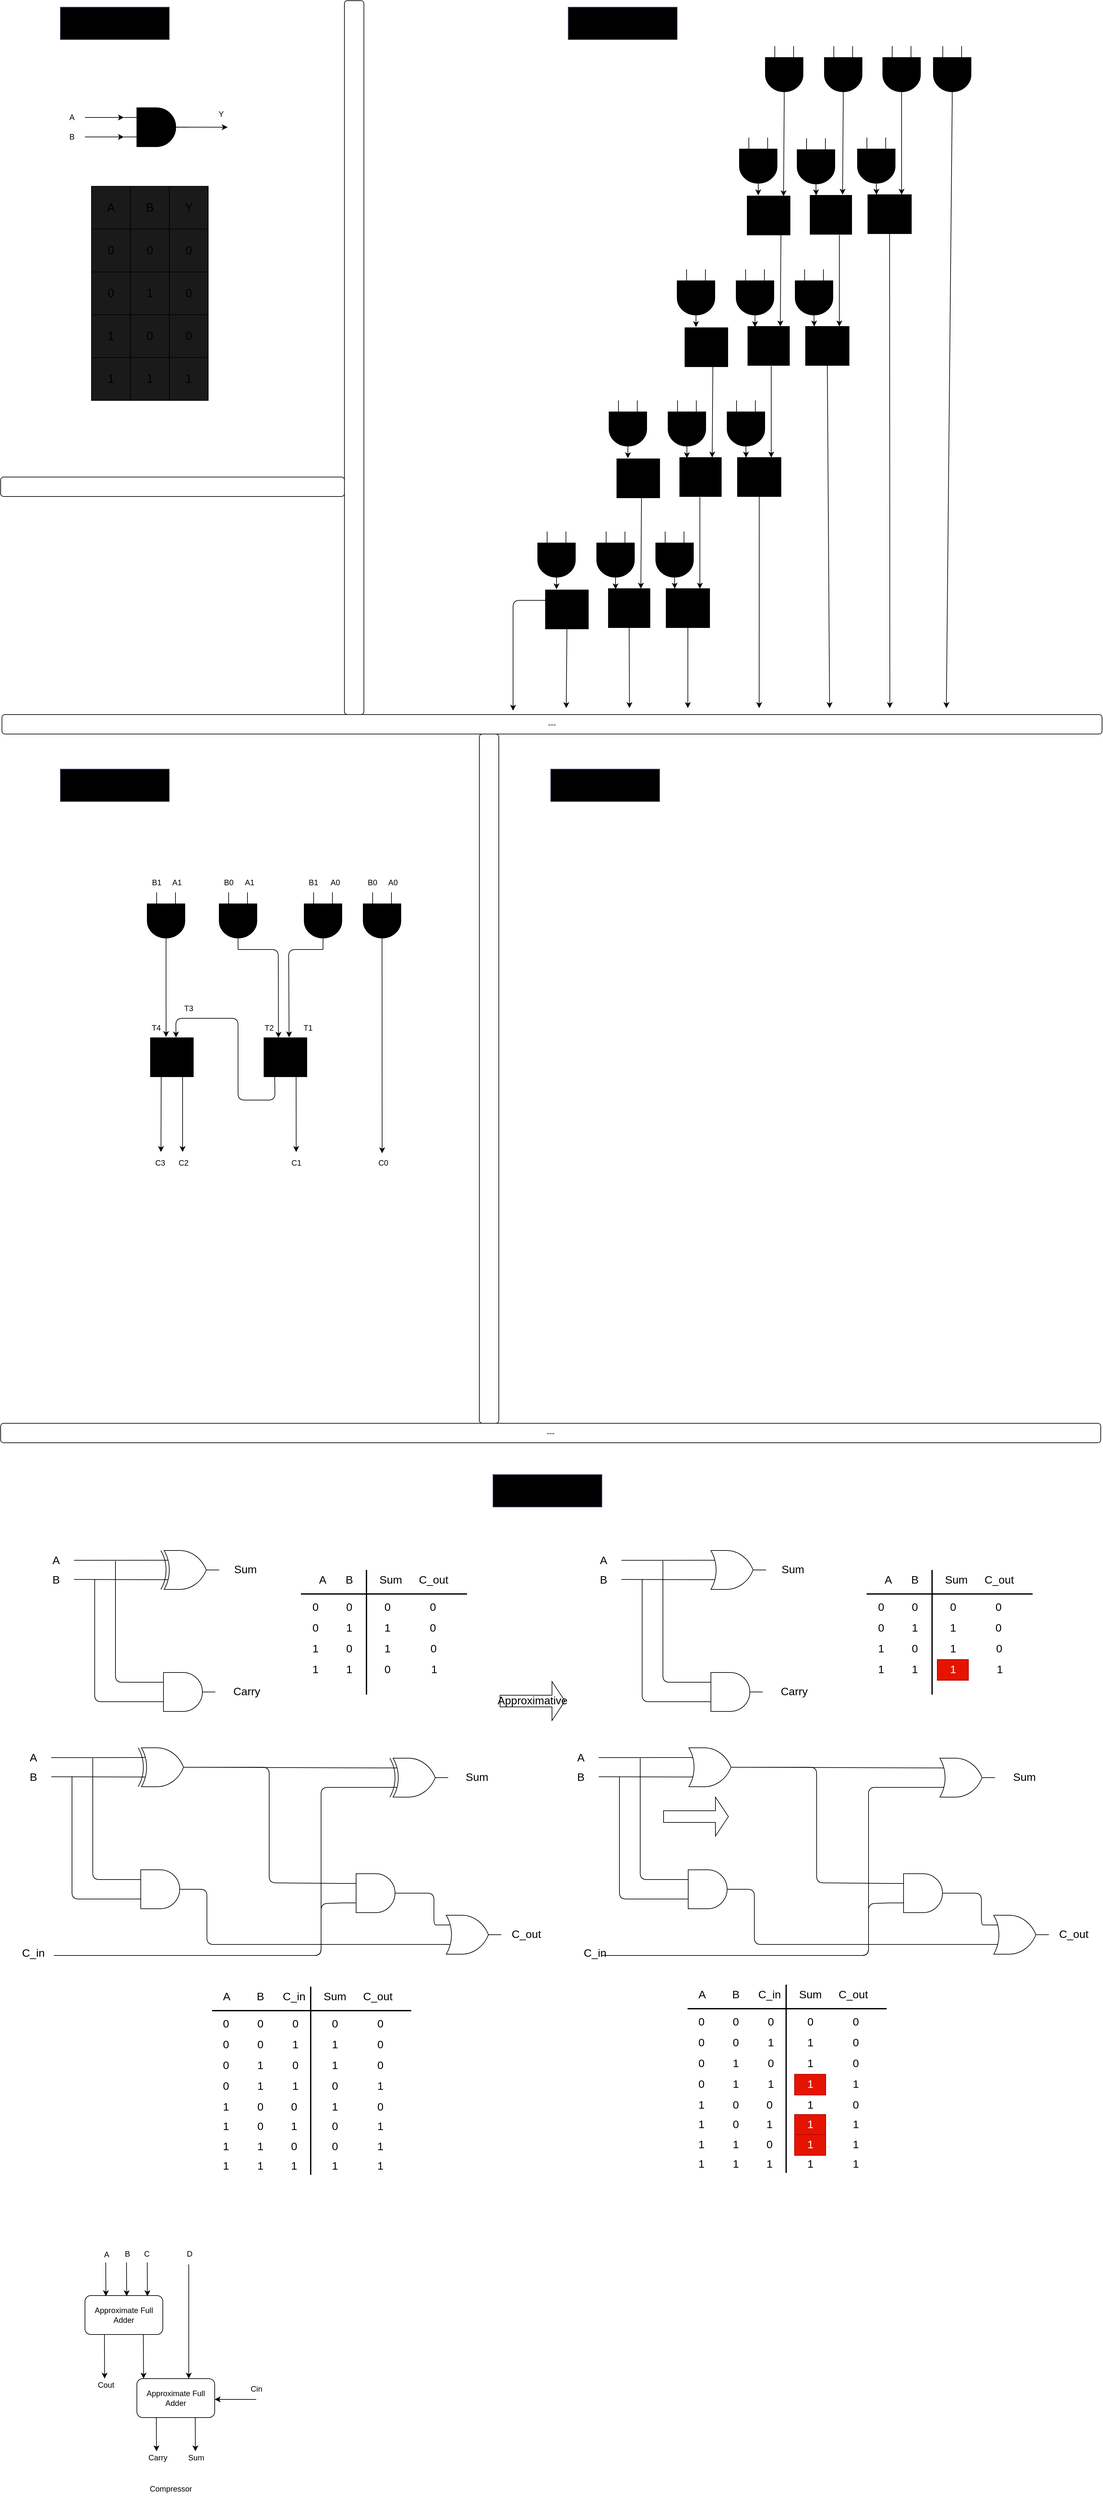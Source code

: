 <mxfile>
    <diagram id="SX6LbWPJMb3i2Qedz9tm" name="Page-1">
        <mxGraphModel dx="2489" dy="969" grid="1" gridSize="16" guides="0" tooltips="1" connect="1" arrows="1" fold="1" page="1" pageScale="1" pageWidth="850" pageHeight="1100" math="0" shadow="0">
            <root>
                <mxCell id="0"/>
                <mxCell id="1" parent="0"/>
                <mxCell id="5" style="edgeStyle=none;html=1;exitX=0.815;exitY=0.498;exitDx=0;exitDy=0;exitPerimeter=0;endArrow=classic;endFill=1;" parent="1" edge="1">
                    <mxGeometry relative="1" as="geometry">
                        <mxPoint x="-500" y="195" as="targetPoint"/>
                        <mxPoint x="-578.5" y="194.88" as="sourcePoint"/>
                    </mxGeometry>
                </mxCell>
                <mxCell id="6" style="edgeStyle=none;html=1;exitX=1;exitY=0.5;exitDx=0;exitDy=0;exitPerimeter=0;endArrow=classic;endFill=1;" parent="1" edge="1">
                    <mxGeometry relative="1" as="geometry">
                        <mxPoint x="-660" y="180" as="targetPoint"/>
                        <mxPoint x="-720" y="180" as="sourcePoint"/>
                    </mxGeometry>
                </mxCell>
                <mxCell id="7" style="edgeStyle=none;html=1;exitX=1;exitY=0.5;exitDx=0;exitDy=0;exitPerimeter=0;endArrow=classic;endFill=1;" parent="1" edge="1">
                    <mxGeometry relative="1" as="geometry">
                        <mxPoint x="-660" y="210" as="targetPoint"/>
                        <mxPoint x="-720" y="210" as="sourcePoint"/>
                    </mxGeometry>
                </mxCell>
                <mxCell id="8" value="&lt;h1&gt;STEP ONE&lt;/h1&gt;" style="text;html=1;fillColor=#000000;align=center;verticalAlign=middle;whiteSpace=wrap;rounded=0;strokeColor=#56517e;" parent="1" vertex="1">
                    <mxGeometry x="-758" y="10" width="168" height="50" as="geometry"/>
                </mxCell>
                <mxCell id="9" value="B" style="text;html=1;strokeColor=none;fillColor=none;align=center;verticalAlign=middle;whiteSpace=wrap;rounded=0;" parent="1" vertex="1">
                    <mxGeometry x="-770" y="195" width="60" height="30" as="geometry"/>
                </mxCell>
                <mxCell id="10" value="Y" style="text;html=1;strokeColor=none;fillColor=none;align=center;verticalAlign=middle;whiteSpace=wrap;rounded=0;" parent="1" vertex="1">
                    <mxGeometry x="-540" y="160" width="60" height="30" as="geometry"/>
                </mxCell>
                <mxCell id="13" value="A" style="text;html=1;strokeColor=none;fillColor=none;align=center;verticalAlign=middle;whiteSpace=wrap;rounded=0;" parent="1" vertex="1">
                    <mxGeometry x="-770" y="165" width="60" height="30" as="geometry"/>
                </mxCell>
                <mxCell id="93" value="" style="verticalLabelPosition=bottom;shadow=0;dashed=0;align=center;html=1;verticalAlign=top;shape=mxgraph.electrical.logic_gates.logic_gate;operation=and;fillColor=#000000;direction=east;" parent="1" vertex="1">
                    <mxGeometry x="-660" y="165.0" width="100" height="60" as="geometry"/>
                </mxCell>
                <mxCell id="173" value="" style="rounded=1;whiteSpace=wrap;html=1;fillStyle=zigzag-line;fillColor=#FFFFFF;" parent="1" vertex="1">
                    <mxGeometry x="-320" width="30" height="1100" as="geometry"/>
                </mxCell>
                <mxCell id="21" style="edgeStyle=none;html=1;exitX=1;exitY=0.5;exitDx=0;exitDy=0;exitPerimeter=0;endArrow=classic;endFill=1;" parent="1" edge="1">
                    <mxGeometry relative="1" as="geometry">
                        <mxPoint x="448" y="299" as="targetPoint"/>
                        <mxPoint x="449" y="157" as="sourcePoint"/>
                    </mxGeometry>
                </mxCell>
                <mxCell id="20" style="edgeStyle=none;html=1;exitX=1;exitY=0.5;exitDx=0;exitDy=0;exitPerimeter=0;endArrow=classic;endFill=1;" parent="1" edge="1">
                    <mxGeometry relative="1" as="geometry">
                        <mxPoint x="539" y="299" as="targetPoint"/>
                        <mxPoint x="539" y="158" as="sourcePoint"/>
                    </mxGeometry>
                </mxCell>
                <mxCell id="18" value="" style="verticalLabelPosition=bottom;shadow=0;dashed=0;align=center;html=1;verticalAlign=top;shape=mxgraph.electrical.logic_gates.logic_gate;operation=and;fillColor=#000000;direction=south;container=0;" parent="1" vertex="1">
                    <mxGeometry x="510" y="70" width="58" height="88" as="geometry"/>
                </mxCell>
                <mxCell id="23" value="FA" style="rounded=0;whiteSpace=wrap;html=1;fillColor=#000000;direction=east;container=0;fontSize=18;fontStyle=1" parent="1" vertex="1">
                    <mxGeometry x="301" y="301" width="66" height="60" as="geometry"/>
                </mxCell>
                <mxCell id="24" value="&lt;font style=&quot;font-size: 18px;&quot;&gt;&lt;b&gt;FA&lt;/b&gt;&lt;/font&gt;" style="rounded=0;whiteSpace=wrap;html=1;fillColor=#000000;direction=east;container=0;" parent="1" vertex="1">
                    <mxGeometry x="398" y="300" width="64" height="60" as="geometry"/>
                </mxCell>
                <mxCell id="160" style="edgeStyle=none;html=1;exitX=0.5;exitY=1;exitDx=0;exitDy=0;entryX=0.5;entryY=1;entryDx=0;entryDy=0;" parent="1" source="25" edge="1">
                    <mxGeometry relative="1" as="geometry">
                        <mxPoint x="520.857" y="1090" as="targetPoint"/>
                    </mxGeometry>
                </mxCell>
                <mxCell id="25" value="FA" style="rounded=0;whiteSpace=wrap;html=1;fillColor=#000000;direction=east;container=0;fontSize=18;fontStyle=1" parent="1" vertex="1">
                    <mxGeometry x="487" y="299" width="67" height="60" as="geometry"/>
                </mxCell>
                <mxCell id="92" value="" style="endArrow=classic;html=1;exitX=0;exitY=0.352;exitDx=0;exitDy=0;exitPerimeter=0;" parent="1" edge="1">
                    <mxGeometry width="50" height="50" relative="1" as="geometry">
                        <mxPoint x="-10" y="924.02" as="sourcePoint"/>
                        <mxPoint x="-60" y="1094" as="targetPoint"/>
                        <Array as="points">
                            <mxPoint x="-60" y="924"/>
                        </Array>
                    </mxGeometry>
                </mxCell>
                <mxCell id="159" style="edgeStyle=none;html=1;exitX=1;exitY=0.5;exitDx=0;exitDy=0;exitPerimeter=0;entryX=1;entryY=0.5;entryDx=0;entryDy=0;entryPerimeter=0;" parent="1" source="94" edge="1">
                    <mxGeometry relative="1" as="geometry">
                        <mxPoint x="608" y="1090" as="targetPoint"/>
                    </mxGeometry>
                </mxCell>
                <mxCell id="94" value="" style="verticalLabelPosition=bottom;shadow=0;dashed=0;align=center;html=1;verticalAlign=top;shape=mxgraph.electrical.logic_gates.logic_gate;operation=and;fillColor=#000000;direction=south;container=0;" parent="1" vertex="1">
                    <mxGeometry x="588" y="70" width="58" height="88" as="geometry"/>
                </mxCell>
                <mxCell id="95" value="" style="verticalLabelPosition=bottom;shadow=0;dashed=0;align=center;html=1;verticalAlign=top;shape=mxgraph.electrical.logic_gates.logic_gate;operation=and;fillColor=#000000;direction=south;container=0;" parent="1" vertex="1">
                    <mxGeometry x="420" y="70" width="58" height="88" as="geometry"/>
                </mxCell>
                <mxCell id="110" style="edgeStyle=none;html=1;exitX=1;exitY=0.5;exitDx=0;exitDy=0;exitPerimeter=0;entryX=0.848;entryY=0.006;entryDx=0;entryDy=0;entryPerimeter=0;" parent="1" source="96" target="23" edge="1">
                    <mxGeometry relative="1" as="geometry"/>
                </mxCell>
                <mxCell id="96" value="" style="verticalLabelPosition=bottom;shadow=0;dashed=0;align=center;html=1;verticalAlign=top;shape=mxgraph.electrical.logic_gates.logic_gate;operation=and;fillColor=#000000;direction=south;container=0;" parent="1" vertex="1">
                    <mxGeometry x="329" y="70" width="58" height="88" as="geometry"/>
                </mxCell>
                <mxCell id="101" style="edgeStyle=none;html=1;exitX=1;exitY=0.5;exitDx=0;exitDy=0;exitPerimeter=0;" parent="1" edge="1">
                    <mxGeometry relative="1" as="geometry">
                        <mxPoint x="500.333" y="299" as="targetPoint"/>
                        <mxPoint x="500" y="288" as="sourcePoint"/>
                    </mxGeometry>
                </mxCell>
                <mxCell id="97" value="" style="verticalLabelPosition=bottom;shadow=0;dashed=0;align=center;html=1;verticalAlign=top;shape=mxgraph.electrical.logic_gates.logic_gate;operation=and;fillColor=#000000;direction=south;container=0;" parent="1" vertex="1">
                    <mxGeometry x="471" y="211" width="58" height="88" as="geometry"/>
                </mxCell>
                <mxCell id="104" style="edgeStyle=none;html=1;exitX=1;exitY=0.5;exitDx=0;exitDy=0;exitPerimeter=0;entryX=1;entryY=0.5;entryDx=0;entryDy=0;entryPerimeter=0;" parent="1" source="99" edge="1">
                    <mxGeometry relative="1" as="geometry">
                        <mxPoint x="318" y="300" as="targetPoint"/>
                    </mxGeometry>
                </mxCell>
                <mxCell id="99" value="" style="verticalLabelPosition=bottom;shadow=0;dashed=0;align=center;html=1;verticalAlign=top;shape=mxgraph.electrical.logic_gates.logic_gate;operation=and;fillColor=#000000;direction=south;container=0;" parent="1" vertex="1">
                    <mxGeometry x="289" y="211" width="58" height="88" as="geometry"/>
                </mxCell>
                <mxCell id="123" style="edgeStyle=none;html=1;exitX=1;exitY=0.5;exitDx=0;exitDy=0;exitPerimeter=0;endArrow=classic;endFill=1;" parent="1" edge="1">
                    <mxGeometry relative="1" as="geometry">
                        <mxPoint x="352" y="502" as="targetPoint"/>
                        <mxPoint x="353" y="360" as="sourcePoint"/>
                    </mxGeometry>
                </mxCell>
                <mxCell id="124" style="edgeStyle=none;html=1;exitX=1;exitY=0.5;exitDx=0;exitDy=0;exitPerimeter=0;endArrow=classic;endFill=1;" parent="1" edge="1">
                    <mxGeometry relative="1" as="geometry">
                        <mxPoint x="443" y="502" as="targetPoint"/>
                        <mxPoint x="443" y="361" as="sourcePoint"/>
                    </mxGeometry>
                </mxCell>
                <mxCell id="125" value="FA" style="rounded=0;whiteSpace=wrap;html=1;fillColor=#000000;direction=east;container=0;fontSize=18;fontStyle=1" parent="1" vertex="1">
                    <mxGeometry x="205" y="504" width="66" height="60" as="geometry"/>
                </mxCell>
                <mxCell id="126" value="&lt;font style=&quot;font-size: 18px;&quot;&gt;&lt;b&gt;FA&lt;/b&gt;&lt;/font&gt;" style="rounded=0;whiteSpace=wrap;html=1;fillColor=#000000;direction=east;container=0;" parent="1" vertex="1">
                    <mxGeometry x="302" y="502" width="64" height="60" as="geometry"/>
                </mxCell>
                <mxCell id="161" style="edgeStyle=none;html=1;exitX=0.5;exitY=1;exitDx=0;exitDy=0;entryX=0.5;entryY=1;entryDx=0;entryDy=0;" parent="1" source="127" edge="1">
                    <mxGeometry relative="1" as="geometry">
                        <mxPoint x="428.0" y="1090" as="targetPoint"/>
                    </mxGeometry>
                </mxCell>
                <mxCell id="127" value="&lt;font style=&quot;font-size: 18px;&quot;&gt;&lt;b&gt;FA&lt;/b&gt;&lt;/font&gt;" style="rounded=0;whiteSpace=wrap;html=1;fillColor=#000000;direction=east;container=0;" parent="1" vertex="1">
                    <mxGeometry x="391" y="502" width="67" height="60" as="geometry"/>
                </mxCell>
                <mxCell id="129" style="edgeStyle=none;html=1;exitX=1;exitY=0.5;exitDx=0;exitDy=0;exitPerimeter=0;" parent="1" edge="1">
                    <mxGeometry relative="1" as="geometry">
                        <mxPoint x="404.333" y="502" as="targetPoint"/>
                        <mxPoint x="404" y="491" as="sourcePoint"/>
                    </mxGeometry>
                </mxCell>
                <mxCell id="130" value="" style="verticalLabelPosition=bottom;shadow=0;dashed=0;align=center;html=1;verticalAlign=top;shape=mxgraph.electrical.logic_gates.logic_gate;operation=and;fillColor=#000000;direction=south;container=0;" parent="1" vertex="1">
                    <mxGeometry x="375" y="414" width="58" height="88" as="geometry"/>
                </mxCell>
                <mxCell id="131" style="edgeStyle=none;html=1;exitX=1;exitY=0.5;exitDx=0;exitDy=0;exitPerimeter=0;entryX=1;entryY=0.5;entryDx=0;entryDy=0;entryPerimeter=0;" parent="1" source="132" edge="1">
                    <mxGeometry relative="1" as="geometry">
                        <mxPoint x="222" y="503" as="targetPoint"/>
                    </mxGeometry>
                </mxCell>
                <mxCell id="132" value="" style="verticalLabelPosition=bottom;shadow=0;dashed=0;align=center;html=1;verticalAlign=top;shape=mxgraph.electrical.logic_gates.logic_gate;operation=and;fillColor=#000000;direction=south;container=0;" parent="1" vertex="1">
                    <mxGeometry x="193" y="414" width="58" height="88" as="geometry"/>
                </mxCell>
                <mxCell id="133" style="edgeStyle=none;html=1;exitX=1;exitY=0.5;exitDx=0;exitDy=0;exitPerimeter=0;entryX=1;entryY=0.5;entryDx=0;entryDy=0;entryPerimeter=0;" parent="1" source="134" edge="1">
                    <mxGeometry relative="1" as="geometry">
                        <mxPoint x="313" y="503" as="targetPoint"/>
                    </mxGeometry>
                </mxCell>
                <mxCell id="134" value="" style="verticalLabelPosition=bottom;shadow=0;dashed=0;align=center;html=1;verticalAlign=top;shape=mxgraph.electrical.logic_gates.logic_gate;operation=and;fillColor=#000000;direction=south;container=0;" parent="1" vertex="1">
                    <mxGeometry x="284" y="414" width="58" height="88" as="geometry"/>
                </mxCell>
                <mxCell id="135" style="edgeStyle=none;html=1;exitX=1;exitY=0.5;exitDx=0;exitDy=0;exitPerimeter=0;endArrow=classic;endFill=1;" parent="1" edge="1">
                    <mxGeometry relative="1" as="geometry">
                        <mxPoint x="247" y="704" as="targetPoint"/>
                        <mxPoint x="248" y="562" as="sourcePoint"/>
                    </mxGeometry>
                </mxCell>
                <mxCell id="136" style="edgeStyle=none;html=1;exitX=1;exitY=0.5;exitDx=0;exitDy=0;exitPerimeter=0;endArrow=classic;endFill=1;" parent="1" edge="1">
                    <mxGeometry relative="1" as="geometry">
                        <mxPoint x="338" y="704" as="targetPoint"/>
                        <mxPoint x="338" y="563" as="sourcePoint"/>
                    </mxGeometry>
                </mxCell>
                <mxCell id="137" value="&lt;b&gt;FA&lt;/b&gt;" style="rounded=0;whiteSpace=wrap;html=1;fillColor=#000000;direction=east;container=0;fontSize=18;" parent="1" vertex="1">
                    <mxGeometry x="100" y="706" width="66" height="60" as="geometry"/>
                </mxCell>
                <mxCell id="138" value="FA" style="rounded=0;whiteSpace=wrap;html=1;fillColor=#000000;direction=east;container=0;fontSize=18;fontStyle=1" parent="1" vertex="1">
                    <mxGeometry x="197" y="704" width="64" height="60" as="geometry"/>
                </mxCell>
                <mxCell id="162" style="edgeStyle=none;html=1;exitX=0.5;exitY=1;exitDx=0;exitDy=0;entryX=0.5;entryY=1;entryDx=0;entryDy=0;" parent="1" source="139" edge="1">
                    <mxGeometry relative="1" as="geometry">
                        <mxPoint x="319.429" y="1090" as="targetPoint"/>
                    </mxGeometry>
                </mxCell>
                <mxCell id="139" value="FA" style="rounded=0;whiteSpace=wrap;html=1;fillColor=#000000;direction=east;container=0;fontSize=18;fontStyle=1" parent="1" vertex="1">
                    <mxGeometry x="286" y="704" width="67" height="60" as="geometry"/>
                </mxCell>
                <mxCell id="141" style="edgeStyle=none;html=1;exitX=1;exitY=0.5;exitDx=0;exitDy=0;exitPerimeter=0;" parent="1" edge="1">
                    <mxGeometry relative="1" as="geometry">
                        <mxPoint x="299.333" y="704" as="targetPoint"/>
                        <mxPoint x="299" y="693" as="sourcePoint"/>
                    </mxGeometry>
                </mxCell>
                <mxCell id="142" value="" style="verticalLabelPosition=bottom;shadow=0;dashed=0;align=center;html=1;verticalAlign=top;shape=mxgraph.electrical.logic_gates.logic_gate;operation=and;fillColor=#000000;direction=south;container=0;" parent="1" vertex="1">
                    <mxGeometry x="270" y="616" width="58" height="88" as="geometry"/>
                </mxCell>
                <mxCell id="143" style="edgeStyle=none;html=1;exitX=1;exitY=0.5;exitDx=0;exitDy=0;exitPerimeter=0;entryX=1;entryY=0.5;entryDx=0;entryDy=0;entryPerimeter=0;" parent="1" source="144" edge="1">
                    <mxGeometry relative="1" as="geometry">
                        <mxPoint x="117" y="705" as="targetPoint"/>
                    </mxGeometry>
                </mxCell>
                <mxCell id="144" value="" style="verticalLabelPosition=bottom;shadow=0;dashed=0;align=center;html=1;verticalAlign=top;shape=mxgraph.electrical.logic_gates.logic_gate;operation=and;fillColor=#000000;direction=south;container=0;" parent="1" vertex="1">
                    <mxGeometry x="88" y="616" width="58" height="88" as="geometry"/>
                </mxCell>
                <mxCell id="145" style="edgeStyle=none;html=1;exitX=1;exitY=0.5;exitDx=0;exitDy=0;exitPerimeter=0;entryX=1;entryY=0.5;entryDx=0;entryDy=0;entryPerimeter=0;" parent="1" source="146" edge="1">
                    <mxGeometry relative="1" as="geometry">
                        <mxPoint x="208" y="705" as="targetPoint"/>
                    </mxGeometry>
                </mxCell>
                <mxCell id="146" value="" style="verticalLabelPosition=bottom;shadow=0;dashed=0;align=center;html=1;verticalAlign=top;shape=mxgraph.electrical.logic_gates.logic_gate;operation=and;fillColor=#000000;direction=south;container=0;" parent="1" vertex="1">
                    <mxGeometry x="179" y="616" width="58" height="88" as="geometry"/>
                </mxCell>
                <mxCell id="147" style="edgeStyle=none;html=1;exitX=1;exitY=0.5;exitDx=0;exitDy=0;exitPerimeter=0;endArrow=classic;endFill=1;" parent="1" edge="1">
                    <mxGeometry relative="1" as="geometry">
                        <mxPoint x="137" y="906" as="targetPoint"/>
                        <mxPoint x="138" y="764" as="sourcePoint"/>
                    </mxGeometry>
                </mxCell>
                <mxCell id="148" style="edgeStyle=none;html=1;exitX=1;exitY=0.5;exitDx=0;exitDy=0;exitPerimeter=0;endArrow=classic;endFill=1;" parent="1" edge="1">
                    <mxGeometry relative="1" as="geometry">
                        <mxPoint x="228" y="906" as="targetPoint"/>
                        <mxPoint x="228" y="765" as="sourcePoint"/>
                    </mxGeometry>
                </mxCell>
                <mxCell id="166" style="edgeStyle=none;html=1;exitX=0.5;exitY=1;exitDx=0;exitDy=0;entryX=0.5;entryY=1;entryDx=0;entryDy=0;" parent="1" source="149" edge="1">
                    <mxGeometry relative="1" as="geometry">
                        <mxPoint x="22" y="1090" as="targetPoint"/>
                    </mxGeometry>
                </mxCell>
                <mxCell id="149" value="FA" style="rounded=0;whiteSpace=wrap;html=1;fillColor=#000000;direction=east;container=0;fontSize=18;fontStyle=1" parent="1" vertex="1">
                    <mxGeometry x="-10" y="908" width="66" height="60" as="geometry"/>
                </mxCell>
                <mxCell id="165" style="edgeStyle=none;html=1;exitX=0.5;exitY=1;exitDx=0;exitDy=0;entryX=0.5;entryY=1;entryDx=0;entryDy=0;" parent="1" source="150" edge="1">
                    <mxGeometry relative="1" as="geometry">
                        <mxPoint x="119.429" y="1090" as="targetPoint"/>
                    </mxGeometry>
                </mxCell>
                <mxCell id="150" value="FA" style="rounded=0;whiteSpace=wrap;html=1;fillColor=#000000;direction=east;container=0;fontSize=18;fontStyle=1" parent="1" vertex="1">
                    <mxGeometry x="87" y="906" width="64" height="60" as="geometry"/>
                </mxCell>
                <mxCell id="163" style="edgeStyle=none;html=1;exitX=0.5;exitY=1;exitDx=0;exitDy=0;entryX=0.5;entryY=1;entryDx=0;entryDy=0;" parent="1" source="151" edge="1">
                    <mxGeometry relative="1" as="geometry">
                        <mxPoint x="209.429" y="1090" as="targetPoint"/>
                    </mxGeometry>
                </mxCell>
                <mxCell id="151" value="FA" style="rounded=0;whiteSpace=wrap;html=1;fillColor=#000000;direction=east;container=0;fontSize=18;fontStyle=1" parent="1" vertex="1">
                    <mxGeometry x="176" y="906" width="67" height="60" as="geometry"/>
                </mxCell>
                <mxCell id="153" style="edgeStyle=none;html=1;exitX=1;exitY=0.5;exitDx=0;exitDy=0;exitPerimeter=0;" parent="1" edge="1">
                    <mxGeometry relative="1" as="geometry">
                        <mxPoint x="189.333" y="906" as="targetPoint"/>
                        <mxPoint x="189" y="895" as="sourcePoint"/>
                    </mxGeometry>
                </mxCell>
                <mxCell id="154" value="" style="verticalLabelPosition=bottom;shadow=0;dashed=0;align=center;html=1;verticalAlign=top;shape=mxgraph.electrical.logic_gates.logic_gate;operation=and;fillColor=#000000;direction=south;container=0;" parent="1" vertex="1">
                    <mxGeometry x="160" y="818" width="58" height="88" as="geometry"/>
                </mxCell>
                <mxCell id="155" style="edgeStyle=none;html=1;exitX=1;exitY=0.5;exitDx=0;exitDy=0;exitPerimeter=0;entryX=1;entryY=0.5;entryDx=0;entryDy=0;entryPerimeter=0;" parent="1" source="156" edge="1">
                    <mxGeometry relative="1" as="geometry">
                        <mxPoint x="7" y="907" as="targetPoint"/>
                    </mxGeometry>
                </mxCell>
                <mxCell id="156" value="" style="verticalLabelPosition=bottom;shadow=0;dashed=0;align=center;html=1;verticalAlign=top;shape=mxgraph.electrical.logic_gates.logic_gate;operation=and;fillColor=#000000;direction=south;container=0;" parent="1" vertex="1">
                    <mxGeometry x="-22" y="818" width="58" height="88" as="geometry"/>
                </mxCell>
                <mxCell id="157" style="edgeStyle=none;html=1;exitX=1;exitY=0.5;exitDx=0;exitDy=0;exitPerimeter=0;entryX=1;entryY=0.5;entryDx=0;entryDy=0;entryPerimeter=0;" parent="1" source="158" edge="1">
                    <mxGeometry relative="1" as="geometry">
                        <mxPoint x="98" y="907" as="targetPoint"/>
                    </mxGeometry>
                </mxCell>
                <mxCell id="158" value="" style="verticalLabelPosition=bottom;shadow=0;dashed=0;align=center;html=1;verticalAlign=top;shape=mxgraph.electrical.logic_gates.logic_gate;operation=and;fillColor=#000000;direction=south;container=0;" parent="1" vertex="1">
                    <mxGeometry x="69" y="818" width="58" height="88" as="geometry"/>
                </mxCell>
                <mxCell id="170" style="edgeStyle=none;html=1;exitX=1;exitY=0.5;exitDx=0;exitDy=0;exitPerimeter=0;" parent="1" edge="1">
                    <mxGeometry relative="1" as="geometry">
                        <mxPoint x="407.333" y="300" as="targetPoint"/>
                        <mxPoint x="407" y="289" as="sourcePoint"/>
                    </mxGeometry>
                </mxCell>
                <mxCell id="171" value="" style="verticalLabelPosition=bottom;shadow=0;dashed=0;align=center;html=1;verticalAlign=top;shape=mxgraph.electrical.logic_gates.logic_gate;operation=and;fillColor=#000000;direction=south;container=0;" parent="1" vertex="1">
                    <mxGeometry x="378" y="212" width="58" height="88" as="geometry"/>
                </mxCell>
                <mxCell id="172" value="&lt;h1&gt;STEP TWO&lt;/h1&gt;" style="text;html=1;fillColor=#000000;align=center;verticalAlign=middle;whiteSpace=wrap;rounded=0;strokeColor=#56517e;direction=east;container=0;" parent="1" vertex="1">
                    <mxGeometry x="25" y="10" width="168" height="50" as="geometry"/>
                </mxCell>
                <mxCell id="191" value="" style="shape=table;startSize=0;container=1;collapsible=0;childLayout=tableLayout;fontSize=18;fillColor=#1A1A1A;" parent="1" vertex="1">
                    <mxGeometry x="-710" y="286" width="180" height="330" as="geometry"/>
                </mxCell>
                <mxCell id="192" value="" style="shape=tableRow;horizontal=0;startSize=0;swimlaneHead=0;swimlaneBody=0;top=0;left=0;bottom=0;right=0;collapsible=0;dropTarget=0;fillColor=none;points=[[0,0.5],[1,0.5]];portConstraint=eastwest;fontSize=18;" parent="191" vertex="1">
                    <mxGeometry width="180" height="66" as="geometry"/>
                </mxCell>
                <mxCell id="193" value="A" style="shape=partialRectangle;html=1;whiteSpace=wrap;connectable=0;overflow=hidden;fillColor=none;top=0;left=0;bottom=0;right=0;pointerEvents=1;fontSize=18;" parent="192" vertex="1">
                    <mxGeometry width="60" height="66" as="geometry">
                        <mxRectangle width="60" height="66" as="alternateBounds"/>
                    </mxGeometry>
                </mxCell>
                <mxCell id="194" value="B" style="shape=partialRectangle;html=1;whiteSpace=wrap;connectable=0;overflow=hidden;fillColor=none;top=0;left=0;bottom=0;right=0;pointerEvents=1;fontSize=18;" parent="192" vertex="1">
                    <mxGeometry x="60" width="60" height="66" as="geometry">
                        <mxRectangle width="60" height="66" as="alternateBounds"/>
                    </mxGeometry>
                </mxCell>
                <mxCell id="195" value="Y" style="shape=partialRectangle;html=1;whiteSpace=wrap;connectable=0;overflow=hidden;fillColor=none;top=0;left=0;bottom=0;right=0;pointerEvents=1;fontSize=18;" parent="192" vertex="1">
                    <mxGeometry x="120" width="60" height="66" as="geometry">
                        <mxRectangle width="60" height="66" as="alternateBounds"/>
                    </mxGeometry>
                </mxCell>
                <mxCell id="196" value="" style="shape=tableRow;horizontal=0;startSize=0;swimlaneHead=0;swimlaneBody=0;top=0;left=0;bottom=0;right=0;collapsible=0;dropTarget=0;fillColor=none;points=[[0,0.5],[1,0.5]];portConstraint=eastwest;fontSize=18;" parent="191" vertex="1">
                    <mxGeometry y="66" width="180" height="66" as="geometry"/>
                </mxCell>
                <mxCell id="197" value="0" style="shape=partialRectangle;html=1;whiteSpace=wrap;connectable=0;overflow=hidden;fillColor=none;top=0;left=0;bottom=0;right=0;pointerEvents=1;fontSize=18;" parent="196" vertex="1">
                    <mxGeometry width="60" height="66" as="geometry">
                        <mxRectangle width="60" height="66" as="alternateBounds"/>
                    </mxGeometry>
                </mxCell>
                <mxCell id="198" value="0" style="shape=partialRectangle;html=1;whiteSpace=wrap;connectable=0;overflow=hidden;fillColor=none;top=0;left=0;bottom=0;right=0;pointerEvents=1;fontSize=18;" parent="196" vertex="1">
                    <mxGeometry x="60" width="60" height="66" as="geometry">
                        <mxRectangle width="60" height="66" as="alternateBounds"/>
                    </mxGeometry>
                </mxCell>
                <mxCell id="199" value="0" style="shape=partialRectangle;html=1;whiteSpace=wrap;connectable=0;overflow=hidden;fillColor=none;top=0;left=0;bottom=0;right=0;pointerEvents=1;fontSize=18;" parent="196" vertex="1">
                    <mxGeometry x="120" width="60" height="66" as="geometry">
                        <mxRectangle width="60" height="66" as="alternateBounds"/>
                    </mxGeometry>
                </mxCell>
                <mxCell id="200" value="" style="shape=tableRow;horizontal=0;startSize=0;swimlaneHead=0;swimlaneBody=0;top=0;left=0;bottom=0;right=0;collapsible=0;dropTarget=0;fillColor=none;points=[[0,0.5],[1,0.5]];portConstraint=eastwest;fontSize=18;" parent="191" vertex="1">
                    <mxGeometry y="132" width="180" height="66" as="geometry"/>
                </mxCell>
                <mxCell id="201" value="0" style="shape=partialRectangle;html=1;whiteSpace=wrap;connectable=0;overflow=hidden;fillColor=none;top=0;left=0;bottom=0;right=0;pointerEvents=1;fontSize=18;" parent="200" vertex="1">
                    <mxGeometry width="60" height="66" as="geometry">
                        <mxRectangle width="60" height="66" as="alternateBounds"/>
                    </mxGeometry>
                </mxCell>
                <mxCell id="202" value="1" style="shape=partialRectangle;html=1;whiteSpace=wrap;connectable=0;overflow=hidden;fillColor=none;top=0;left=0;bottom=0;right=0;pointerEvents=1;fontSize=18;" parent="200" vertex="1">
                    <mxGeometry x="60" width="60" height="66" as="geometry">
                        <mxRectangle width="60" height="66" as="alternateBounds"/>
                    </mxGeometry>
                </mxCell>
                <mxCell id="203" value="0" style="shape=partialRectangle;html=1;whiteSpace=wrap;connectable=0;overflow=hidden;fillColor=none;top=0;left=0;bottom=0;right=0;pointerEvents=1;fontSize=18;" parent="200" vertex="1">
                    <mxGeometry x="120" width="60" height="66" as="geometry">
                        <mxRectangle width="60" height="66" as="alternateBounds"/>
                    </mxGeometry>
                </mxCell>
                <mxCell id="204" value="" style="shape=tableRow;horizontal=0;startSize=0;swimlaneHead=0;swimlaneBody=0;top=0;left=0;bottom=0;right=0;collapsible=0;dropTarget=0;fillColor=none;points=[[0,0.5],[1,0.5]];portConstraint=eastwest;fontSize=18;" parent="191" vertex="1">
                    <mxGeometry y="198" width="180" height="66" as="geometry"/>
                </mxCell>
                <mxCell id="205" value="1" style="shape=partialRectangle;html=1;whiteSpace=wrap;connectable=0;overflow=hidden;fillColor=none;top=0;left=0;bottom=0;right=0;pointerEvents=1;fontSize=18;" parent="204" vertex="1">
                    <mxGeometry width="60" height="66" as="geometry">
                        <mxRectangle width="60" height="66" as="alternateBounds"/>
                    </mxGeometry>
                </mxCell>
                <mxCell id="206" value="0" style="shape=partialRectangle;html=1;whiteSpace=wrap;connectable=0;overflow=hidden;fillColor=none;top=0;left=0;bottom=0;right=0;pointerEvents=1;fontSize=18;" parent="204" vertex="1">
                    <mxGeometry x="60" width="60" height="66" as="geometry">
                        <mxRectangle width="60" height="66" as="alternateBounds"/>
                    </mxGeometry>
                </mxCell>
                <mxCell id="207" value="0" style="shape=partialRectangle;html=1;whiteSpace=wrap;connectable=0;overflow=hidden;fillColor=none;top=0;left=0;bottom=0;right=0;pointerEvents=1;fontSize=18;" parent="204" vertex="1">
                    <mxGeometry x="120" width="60" height="66" as="geometry">
                        <mxRectangle width="60" height="66" as="alternateBounds"/>
                    </mxGeometry>
                </mxCell>
                <mxCell id="208" value="" style="shape=tableRow;horizontal=0;startSize=0;swimlaneHead=0;swimlaneBody=0;top=0;left=0;bottom=0;right=0;collapsible=0;dropTarget=0;fillColor=none;points=[[0,0.5],[1,0.5]];portConstraint=eastwest;fontSize=18;" parent="191" vertex="1">
                    <mxGeometry y="264" width="180" height="66" as="geometry"/>
                </mxCell>
                <mxCell id="209" value="1" style="shape=partialRectangle;html=1;whiteSpace=wrap;connectable=0;overflow=hidden;fillColor=none;top=0;left=0;bottom=0;right=0;pointerEvents=1;fontSize=18;" parent="208" vertex="1">
                    <mxGeometry width="60" height="66" as="geometry">
                        <mxRectangle width="60" height="66" as="alternateBounds"/>
                    </mxGeometry>
                </mxCell>
                <mxCell id="210" value="1" style="shape=partialRectangle;html=1;whiteSpace=wrap;connectable=0;overflow=hidden;fillColor=none;top=0;left=0;bottom=0;right=0;pointerEvents=1;fontSize=18;" parent="208" vertex="1">
                    <mxGeometry x="60" width="60" height="66" as="geometry">
                        <mxRectangle width="60" height="66" as="alternateBounds"/>
                    </mxGeometry>
                </mxCell>
                <mxCell id="211" value="1" style="shape=partialRectangle;html=1;whiteSpace=wrap;connectable=0;overflow=hidden;fillColor=none;top=0;left=0;bottom=0;right=0;pointerEvents=1;fontSize=18;" parent="208" vertex="1">
                    <mxGeometry x="120" width="60" height="66" as="geometry">
                        <mxRectangle width="60" height="66" as="alternateBounds"/>
                    </mxGeometry>
                </mxCell>
                <mxCell id="212" value="" style="rounded=1;whiteSpace=wrap;html=1;fillStyle=zigzag-line;fillColor=#FFFFFF;direction=south;" parent="1" vertex="1">
                    <mxGeometry x="-850" y="734" width="530" height="30" as="geometry"/>
                </mxCell>
                <mxCell id="213" value="---" style="rounded=1;whiteSpace=wrap;html=1;fillStyle=zigzag-line;fillColor=#FFFFFF;direction=south;" parent="1" vertex="1">
                    <mxGeometry x="-848" y="1100" width="1696" height="30" as="geometry"/>
                </mxCell>
                <mxCell id="214" value="&lt;h1&gt;STEP THREE&lt;/h1&gt;" style="text;html=1;fillColor=#000000;align=center;verticalAlign=middle;whiteSpace=wrap;rounded=0;strokeColor=#56517e;direction=east;container=0;" parent="1" vertex="1">
                    <mxGeometry x="-758" y="1184" width="168" height="50" as="geometry"/>
                </mxCell>
                <mxCell id="223" style="edgeStyle=none;html=1;exitX=1;exitY=0.5;exitDx=0;exitDy=0;exitPerimeter=0;entryX=0.338;entryY=0;entryDx=0;entryDy=0;entryPerimeter=0;" parent="1" source="215" target="221" edge="1">
                    <mxGeometry relative="1" as="geometry">
                        <mxPoint x="-473" y="1518" as="targetPoint"/>
                        <Array as="points">
                            <mxPoint x="-422" y="1462"/>
                        </Array>
                    </mxGeometry>
                </mxCell>
                <mxCell id="215" value="" style="verticalLabelPosition=bottom;shadow=0;dashed=0;align=center;html=1;verticalAlign=top;shape=mxgraph.electrical.logic_gates.logic_gate;operation=and;fillColor=#000000;direction=south;container=0;" parent="1" vertex="1">
                    <mxGeometry x="-513" y="1374" width="58" height="88" as="geometry"/>
                </mxCell>
                <mxCell id="224" style="edgeStyle=none;html=1;exitX=1;exitY=0.5;exitDx=0;exitDy=0;exitPerimeter=0;entryX=0.586;entryY=-0.011;entryDx=0;entryDy=0;entryPerimeter=0;" parent="1" source="216" target="221" edge="1">
                    <mxGeometry relative="1" as="geometry">
                        <mxPoint x="-352.833" y="1550" as="targetPoint"/>
                        <Array as="points">
                            <mxPoint x="-406" y="1462"/>
                        </Array>
                    </mxGeometry>
                </mxCell>
                <mxCell id="216" value="" style="verticalLabelPosition=bottom;shadow=0;dashed=0;align=center;html=1;verticalAlign=top;shape=mxgraph.electrical.logic_gates.logic_gate;operation=and;fillColor=#000000;direction=south;container=0;" parent="1" vertex="1">
                    <mxGeometry x="-382" y="1374" width="58" height="88" as="geometry"/>
                </mxCell>
                <mxCell id="239" style="edgeStyle=none;html=1;exitX=0.25;exitY=1;exitDx=0;exitDy=0;entryX=0.597;entryY=-0.007;entryDx=0;entryDy=0;entryPerimeter=0;" parent="1" source="221" target="234" edge="1">
                    <mxGeometry relative="1" as="geometry">
                        <mxPoint x="-628" y="1582" as="targetPoint"/>
                        <Array as="points">
                            <mxPoint x="-427" y="1694"/>
                            <mxPoint x="-484" y="1694"/>
                            <mxPoint x="-484" y="1568"/>
                            <mxPoint x="-580" y="1568"/>
                        </Array>
                    </mxGeometry>
                </mxCell>
                <mxCell id="244" style="edgeStyle=none;html=1;exitX=0.75;exitY=1;exitDx=0;exitDy=0;" parent="1" source="221" edge="1">
                    <mxGeometry relative="1" as="geometry">
                        <mxPoint x="-394.333" y="1774" as="targetPoint"/>
                    </mxGeometry>
                </mxCell>
                <mxCell id="221" value="HA" style="rounded=0;whiteSpace=wrap;html=1;fillColor=#000000;direction=east;container=0;fontSize=18;fontStyle=1" parent="1" vertex="1">
                    <mxGeometry x="-444" y="1598" width="66" height="60" as="geometry"/>
                </mxCell>
                <mxCell id="226" value="A0" style="text;html=1;strokeColor=none;fillColor=none;align=center;verticalAlign=middle;whiteSpace=wrap;rounded=0;" parent="1" vertex="1">
                    <mxGeometry x="-364" y="1344" width="60" height="30" as="geometry"/>
                </mxCell>
                <mxCell id="227" value="&amp;nbsp; &amp;nbsp; &amp;nbsp;B1" style="text;html=1;strokeColor=none;fillColor=none;align=center;verticalAlign=middle;whiteSpace=wrap;rounded=0;" parent="1" vertex="1">
                    <mxGeometry x="-406" y="1344" width="60" height="30" as="geometry"/>
                </mxCell>
                <mxCell id="229" value="&amp;nbsp; &amp;nbsp; &amp;nbsp; &amp;nbsp; &amp;nbsp; B0" style="text;html=1;strokeColor=none;fillColor=none;align=center;verticalAlign=middle;whiteSpace=wrap;rounded=0;" parent="1" vertex="1">
                    <mxGeometry x="-545" y="1344" width="60" height="30" as="geometry"/>
                </mxCell>
                <mxCell id="250" style="edgeStyle=none;html=1;exitX=1;exitY=0.5;exitDx=0;exitDy=0;exitPerimeter=0;entryX=0.364;entryY=-0.021;entryDx=0;entryDy=0;entryPerimeter=0;" parent="1" source="231" target="234" edge="1">
                    <mxGeometry relative="1" as="geometry"/>
                </mxCell>
                <mxCell id="231" value="" style="verticalLabelPosition=bottom;shadow=0;dashed=0;align=center;html=1;verticalAlign=top;shape=mxgraph.electrical.logic_gates.logic_gate;operation=and;fillColor=#000000;direction=south;container=0;" parent="1" vertex="1">
                    <mxGeometry x="-624" y="1374" width="58" height="88" as="geometry"/>
                </mxCell>
                <mxCell id="245" style="edgeStyle=none;html=1;exitX=0.75;exitY=1;exitDx=0;exitDy=0;" parent="1" source="234" edge="1">
                    <mxGeometry relative="1" as="geometry">
                        <mxPoint x="-569.5" y="1774" as="targetPoint"/>
                    </mxGeometry>
                </mxCell>
                <mxCell id="246" style="edgeStyle=none;html=1;exitX=0.25;exitY=1;exitDx=0;exitDy=0;" parent="1" source="234" edge="1">
                    <mxGeometry relative="1" as="geometry">
                        <mxPoint x="-602.833" y="1774" as="targetPoint"/>
                    </mxGeometry>
                </mxCell>
                <mxCell id="234" value="HA" style="rounded=0;whiteSpace=wrap;html=1;fillColor=#000000;direction=east;container=0;fontSize=18;fontStyle=1" parent="1" vertex="1">
                    <mxGeometry x="-619" y="1598" width="66" height="60" as="geometry"/>
                </mxCell>
                <mxCell id="236" value="A1" style="text;html=1;strokeColor=none;fillColor=none;align=center;verticalAlign=middle;whiteSpace=wrap;rounded=0;" parent="1" vertex="1">
                    <mxGeometry x="-608" y="1344" width="60" height="30" as="geometry"/>
                </mxCell>
                <mxCell id="237" value="&amp;nbsp; &amp;nbsp; &amp;nbsp; &amp;nbsp; &amp;nbsp; B1" style="text;html=1;strokeColor=none;fillColor=none;align=center;verticalAlign=middle;whiteSpace=wrap;rounded=0;" parent="1" vertex="1">
                    <mxGeometry x="-656" y="1344" width="60" height="30" as="geometry"/>
                </mxCell>
                <mxCell id="252" style="edgeStyle=none;html=1;exitX=1;exitY=0.5;exitDx=0;exitDy=0;exitPerimeter=0;" parent="1" source="240" edge="1">
                    <mxGeometry relative="1" as="geometry">
                        <mxPoint x="-261.857" y="1776" as="targetPoint"/>
                    </mxGeometry>
                </mxCell>
                <mxCell id="240" value="" style="verticalLabelPosition=bottom;shadow=0;dashed=0;align=center;html=1;verticalAlign=top;shape=mxgraph.electrical.logic_gates.logic_gate;operation=and;fillColor=#000000;direction=south;container=0;" parent="1" vertex="1">
                    <mxGeometry x="-291" y="1374" width="58" height="88" as="geometry"/>
                </mxCell>
                <mxCell id="241" value="A0" style="text;html=1;strokeColor=none;fillColor=none;align=center;verticalAlign=middle;whiteSpace=wrap;rounded=0;" parent="1" vertex="1">
                    <mxGeometry x="-275" y="1344" width="60" height="30" as="geometry"/>
                </mxCell>
                <mxCell id="242" value="&amp;nbsp; &amp;nbsp; &amp;nbsp;B0" style="text;html=1;strokeColor=none;fillColor=none;align=center;verticalAlign=middle;whiteSpace=wrap;rounded=0;" parent="1" vertex="1">
                    <mxGeometry x="-315" y="1344" width="60" height="30" as="geometry"/>
                </mxCell>
                <mxCell id="249" value="A1" style="text;html=1;strokeColor=none;fillColor=none;align=center;verticalAlign=middle;whiteSpace=wrap;rounded=0;" parent="1" vertex="1">
                    <mxGeometry x="-496" y="1344" width="60" height="30" as="geometry"/>
                </mxCell>
                <mxCell id="251" value="" style="rounded=1;whiteSpace=wrap;html=1;fillStyle=zigzag-line;fillColor=#FFFFFF;" parent="1" vertex="1">
                    <mxGeometry x="-112" y="1130" width="30" height="1062" as="geometry"/>
                </mxCell>
                <mxCell id="253" value="C3" style="text;html=1;strokeColor=none;fillColor=none;align=center;verticalAlign=middle;whiteSpace=wrap;rounded=0;" parent="1" vertex="1">
                    <mxGeometry x="-634" y="1776" width="60" height="30" as="geometry"/>
                </mxCell>
                <mxCell id="255" value="C2" style="text;html=1;strokeColor=none;fillColor=none;align=center;verticalAlign=middle;whiteSpace=wrap;rounded=0;" parent="1" vertex="1">
                    <mxGeometry x="-598" y="1776" width="60" height="30" as="geometry"/>
                </mxCell>
                <mxCell id="256" value="C1" style="text;html=1;strokeColor=none;fillColor=none;align=center;verticalAlign=middle;whiteSpace=wrap;rounded=0;" parent="1" vertex="1">
                    <mxGeometry x="-424" y="1776" width="60" height="30" as="geometry"/>
                </mxCell>
                <mxCell id="257" value="C0" style="text;html=1;strokeColor=none;fillColor=none;align=center;verticalAlign=middle;whiteSpace=wrap;rounded=0;" parent="1" vertex="1">
                    <mxGeometry x="-290" y="1776" width="60" height="30" as="geometry"/>
                </mxCell>
                <mxCell id="258" value="T1" style="text;html=1;strokeColor=none;fillColor=none;align=center;verticalAlign=middle;whiteSpace=wrap;rounded=0;" parent="1" vertex="1">
                    <mxGeometry x="-406" y="1568" width="60" height="30" as="geometry"/>
                </mxCell>
                <mxCell id="259" value="T2" style="text;html=1;strokeColor=none;fillColor=none;align=center;verticalAlign=middle;whiteSpace=wrap;rounded=0;" parent="1" vertex="1">
                    <mxGeometry x="-466" y="1568" width="60" height="30" as="geometry"/>
                </mxCell>
                <mxCell id="260" value="T3" style="text;html=1;strokeColor=none;fillColor=none;align=center;verticalAlign=middle;whiteSpace=wrap;rounded=0;" parent="1" vertex="1">
                    <mxGeometry x="-590" y="1538" width="60" height="30" as="geometry"/>
                </mxCell>
                <mxCell id="261" value="T4" style="text;html=1;strokeColor=none;fillColor=none;align=center;verticalAlign=middle;whiteSpace=wrap;rounded=0;" parent="1" vertex="1">
                    <mxGeometry x="-640" y="1568" width="60" height="30" as="geometry"/>
                </mxCell>
                <mxCell id="264" value="&lt;h1&gt;STEP FOUR&lt;/h1&gt;" style="text;html=1;fillColor=#000000;align=center;verticalAlign=middle;whiteSpace=wrap;rounded=0;strokeColor=#56517e;direction=east;container=0;" parent="1" vertex="1">
                    <mxGeometry x="-2" y="1184" width="168" height="50" as="geometry"/>
                </mxCell>
                <mxCell id="265" value="&lt;h1&gt;STEP FIVE&lt;/h1&gt;" style="text;html=1;fillColor=#000000;align=center;verticalAlign=middle;whiteSpace=wrap;rounded=0;strokeColor=#56517e;direction=east;container=0;" parent="1" vertex="1">
                    <mxGeometry x="-91" y="2271" width="168" height="50" as="geometry"/>
                </mxCell>
                <mxCell id="275" style="edgeStyle=none;html=1;exitX=0;exitY=0.25;exitDx=0;exitDy=0;exitPerimeter=0;endArrow=none;endFill=0;" parent="1" source="266" edge="1">
                    <mxGeometry relative="1" as="geometry">
                        <mxPoint x="-772" y="2707.158" as="targetPoint"/>
                    </mxGeometry>
                </mxCell>
                <mxCell id="276" style="edgeStyle=none;html=1;exitX=0;exitY=0.75;exitDx=0;exitDy=0;exitPerimeter=0;endArrow=none;endFill=0;" parent="1" source="266" edge="1">
                    <mxGeometry relative="1" as="geometry">
                        <mxPoint x="-772" y="2736.632" as="targetPoint"/>
                    </mxGeometry>
                </mxCell>
                <mxCell id="279" style="edgeStyle=none;html=1;exitX=1;exitY=0.5;exitDx=0;exitDy=0;exitPerimeter=0;entryX=0;entryY=0.25;entryDx=0;entryDy=0;entryPerimeter=0;fontSize=17;endArrow=none;endFill=0;fillColor=none;" parent="1" source="266" target="267" edge="1">
                    <mxGeometry relative="1" as="geometry"/>
                </mxCell>
                <mxCell id="285" style="edgeStyle=none;html=1;exitX=1;exitY=0.5;exitDx=0;exitDy=0;exitPerimeter=0;entryX=0;entryY=0.25;entryDx=0;entryDy=0;entryPerimeter=0;fontSize=17;endArrow=none;endFill=0;" parent="1" source="266" target="269" edge="1">
                    <mxGeometry relative="1" as="geometry">
                        <Array as="points">
                            <mxPoint x="-436" y="2722"/>
                            <mxPoint x="-436" y="2900"/>
                        </Array>
                    </mxGeometry>
                </mxCell>
                <mxCell id="266" value="" style="verticalLabelPosition=bottom;shadow=0;dashed=0;align=center;html=1;verticalAlign=top;shape=mxgraph.electrical.logic_gates.logic_gate;operation=xor;" parent="1" vertex="1">
                    <mxGeometry x="-648" y="2692" width="100" height="60" as="geometry"/>
                </mxCell>
                <mxCell id="267" value="" style="verticalLabelPosition=bottom;shadow=0;dashed=0;align=center;html=1;verticalAlign=top;shape=mxgraph.electrical.logic_gates.logic_gate;operation=xor;" parent="1" vertex="1">
                    <mxGeometry x="-260" y="2708" width="100" height="60" as="geometry"/>
                </mxCell>
                <mxCell id="280" style="edgeStyle=none;html=1;exitX=0;exitY=0.25;exitDx=0;exitDy=0;exitPerimeter=0;fontSize=17;endArrow=none;endFill=0;" parent="1" source="268" edge="1">
                    <mxGeometry relative="1" as="geometry">
                        <mxPoint x="-708" y="2708" as="targetPoint"/>
                        <Array as="points">
                            <mxPoint x="-708" y="2895"/>
                        </Array>
                    </mxGeometry>
                </mxCell>
                <mxCell id="281" style="edgeStyle=none;html=1;exitX=0;exitY=0.75;exitDx=0;exitDy=0;exitPerimeter=0;fontSize=17;endArrow=none;endFill=0;" parent="1" source="268" edge="1">
                    <mxGeometry relative="1" as="geometry">
                        <mxPoint x="-740" y="2736" as="targetPoint"/>
                        <Array as="points">
                            <mxPoint x="-740" y="2925"/>
                        </Array>
                    </mxGeometry>
                </mxCell>
                <mxCell id="282" style="edgeStyle=none;html=1;exitX=1;exitY=0.5;exitDx=0;exitDy=0;exitPerimeter=0;entryX=0;entryY=0.75;entryDx=0;entryDy=0;entryPerimeter=0;fontSize=17;endArrow=none;endFill=0;fillColor=none;" parent="1" source="268" target="270" edge="1">
                    <mxGeometry relative="1" as="geometry">
                        <Array as="points">
                            <mxPoint x="-532" y="2910"/>
                            <mxPoint x="-532" y="2995"/>
                        </Array>
                    </mxGeometry>
                </mxCell>
                <mxCell id="268" value="" style="verticalLabelPosition=bottom;shadow=0;dashed=0;align=center;html=1;verticalAlign=top;shape=mxgraph.electrical.logic_gates.logic_gate;operation=and;" parent="1" vertex="1">
                    <mxGeometry x="-654" y="2880" width="100" height="60" as="geometry"/>
                </mxCell>
                <mxCell id="284" style="edgeStyle=none;html=1;exitX=0;exitY=0.75;exitDx=0;exitDy=0;exitPerimeter=0;entryX=1.069;entryY=0.594;entryDx=0;entryDy=0;entryPerimeter=0;fontSize=17;endArrow=none;endFill=0;fillColor=none;" parent="1" source="269" target="283" edge="1">
                    <mxGeometry relative="1" as="geometry">
                        <Array as="points">
                            <mxPoint x="-356" y="2932"/>
                            <mxPoint x="-356" y="3012"/>
                        </Array>
                    </mxGeometry>
                </mxCell>
                <mxCell id="287" style="edgeStyle=none;html=1;exitX=1;exitY=0.5;exitDx=0;exitDy=0;exitPerimeter=0;entryX=0;entryY=0.25;entryDx=0;entryDy=0;entryPerimeter=0;fontSize=17;endArrow=none;endFill=0;" parent="1" edge="1">
                    <mxGeometry relative="1" as="geometry">
                        <mxPoint x="-240" y="2916" as="sourcePoint"/>
                        <mxPoint x="-176" y="2965" as="targetPoint"/>
                        <Array as="points">
                            <mxPoint x="-182" y="2916"/>
                            <mxPoint x="-182" y="2965"/>
                        </Array>
                    </mxGeometry>
                </mxCell>
                <mxCell id="269" value="" style="verticalLabelPosition=bottom;shadow=0;dashed=0;align=center;html=1;verticalAlign=top;shape=mxgraph.electrical.logic_gates.logic_gate;operation=and;" parent="1" vertex="1">
                    <mxGeometry x="-322" y="2886" width="100" height="60" as="geometry"/>
                </mxCell>
                <mxCell id="270" value="" style="verticalLabelPosition=bottom;shadow=0;dashed=0;align=center;html=1;verticalAlign=top;shape=mxgraph.electrical.logic_gates.logic_gate;operation=or;" parent="1" vertex="1">
                    <mxGeometry x="-178" y="2950" width="100" height="60" as="geometry"/>
                </mxCell>
                <mxCell id="277" value="&lt;font style=&quot;font-size: 17px;&quot;&gt;A&lt;/font&gt;" style="text;html=1;align=center;verticalAlign=middle;resizable=0;points=[];autosize=1;strokeColor=none;fillColor=none;" parent="1" vertex="1">
                    <mxGeometry x="-824" y="2692" width="48" height="32" as="geometry"/>
                </mxCell>
                <mxCell id="278" value="&lt;font style=&quot;font-size: 17px;&quot;&gt;B&lt;/font&gt;" style="text;html=1;align=center;verticalAlign=middle;resizable=0;points=[];autosize=1;strokeColor=none;fillColor=none;" parent="1" vertex="1">
                    <mxGeometry x="-824" y="2722" width="48" height="32" as="geometry"/>
                </mxCell>
                <mxCell id="286" style="edgeStyle=none;html=1;fontSize=17;endArrow=none;endFill=0;entryX=0;entryY=0.75;entryDx=0;entryDy=0;entryPerimeter=0;fillColor=none;" parent="1" target="267" edge="1">
                    <mxGeometry relative="1" as="geometry">
                        <mxPoint x="-404" y="3012" as="targetPoint"/>
                        <mxPoint x="-768" y="3012" as="sourcePoint"/>
                        <Array as="points">
                            <mxPoint x="-356" y="3012"/>
                            <mxPoint x="-356" y="2753"/>
                        </Array>
                    </mxGeometry>
                </mxCell>
                <mxCell id="283" value="&lt;font style=&quot;font-size: 17px;&quot;&gt;C_in&lt;/font&gt;" style="text;html=1;align=center;verticalAlign=middle;resizable=0;points=[];autosize=1;strokeColor=none;fillColor=none;" parent="1" vertex="1">
                    <mxGeometry x="-832" y="2993" width="64" height="32" as="geometry"/>
                </mxCell>
                <mxCell id="288" style="edgeStyle=none;html=1;exitX=0;exitY=0.25;exitDx=0;exitDy=0;exitPerimeter=0;endArrow=none;endFill=0;" parent="1" source="290" edge="1">
                    <mxGeometry relative="1" as="geometry">
                        <mxPoint x="-737" y="2403.158" as="targetPoint"/>
                    </mxGeometry>
                </mxCell>
                <mxCell id="289" style="edgeStyle=none;html=1;exitX=0;exitY=0.75;exitDx=0;exitDy=0;exitPerimeter=0;endArrow=none;endFill=0;" parent="1" source="290" edge="1">
                    <mxGeometry relative="1" as="geometry">
                        <mxPoint x="-737" y="2432.632" as="targetPoint"/>
                    </mxGeometry>
                </mxCell>
                <mxCell id="290" value="" style="verticalLabelPosition=bottom;shadow=0;dashed=0;align=center;html=1;verticalAlign=top;shape=mxgraph.electrical.logic_gates.logic_gate;operation=xor;" parent="1" vertex="1">
                    <mxGeometry x="-613" y="2388" width="100" height="60" as="geometry"/>
                </mxCell>
                <mxCell id="291" style="edgeStyle=none;html=1;exitX=0;exitY=0.25;exitDx=0;exitDy=0;exitPerimeter=0;fontSize=17;endArrow=none;endFill=0;" parent="1" source="293" edge="1">
                    <mxGeometry relative="1" as="geometry">
                        <mxPoint x="-673" y="2404.0" as="targetPoint"/>
                        <Array as="points">
                            <mxPoint x="-673" y="2591"/>
                        </Array>
                    </mxGeometry>
                </mxCell>
                <mxCell id="292" style="edgeStyle=none;html=1;exitX=0;exitY=0.75;exitDx=0;exitDy=0;exitPerimeter=0;fontSize=17;endArrow=none;endFill=0;" parent="1" source="293" edge="1">
                    <mxGeometry relative="1" as="geometry">
                        <mxPoint x="-705.0" y="2432" as="targetPoint"/>
                        <Array as="points">
                            <mxPoint x="-705" y="2621"/>
                        </Array>
                    </mxGeometry>
                </mxCell>
                <mxCell id="293" value="" style="verticalLabelPosition=bottom;shadow=0;dashed=0;align=center;html=1;verticalAlign=top;shape=mxgraph.electrical.logic_gates.logic_gate;operation=and;" parent="1" vertex="1">
                    <mxGeometry x="-619" y="2576" width="100" height="60" as="geometry"/>
                </mxCell>
                <mxCell id="294" value="&lt;font style=&quot;font-size: 17px;&quot;&gt;A&lt;/font&gt;" style="text;html=1;align=center;verticalAlign=middle;resizable=0;points=[];autosize=1;strokeColor=none;fillColor=none;" parent="1" vertex="1">
                    <mxGeometry x="-789" y="2388" width="48" height="32" as="geometry"/>
                </mxCell>
                <mxCell id="295" value="&lt;font style=&quot;font-size: 17px;&quot;&gt;B&lt;/font&gt;" style="text;html=1;align=center;verticalAlign=middle;resizable=0;points=[];autosize=1;strokeColor=none;fillColor=none;" parent="1" vertex="1">
                    <mxGeometry x="-789" y="2418" width="48" height="32" as="geometry"/>
                </mxCell>
                <mxCell id="296" value="&lt;span style=&quot;font-size: 17px;&quot;&gt;Sum&lt;/span&gt;" style="text;html=1;align=center;verticalAlign=middle;resizable=0;points=[];autosize=1;strokeColor=none;fillColor=none;" parent="1" vertex="1">
                    <mxGeometry x="-505" y="2402" width="64" height="32" as="geometry"/>
                </mxCell>
                <mxCell id="297" value="&lt;span style=&quot;font-size: 17px;&quot;&gt;Carry&lt;/span&gt;" style="text;html=1;align=center;verticalAlign=middle;resizable=0;points=[];autosize=1;strokeColor=none;fillColor=none;" parent="1" vertex="1">
                    <mxGeometry x="-511" y="2590" width="80" height="32" as="geometry"/>
                </mxCell>
                <mxCell id="299" value="&lt;span style=&quot;font-size: 17px;&quot;&gt;Sum&lt;/span&gt;" style="text;html=1;align=center;verticalAlign=middle;resizable=0;points=[];autosize=1;strokeColor=none;fillColor=none;" parent="1" vertex="1">
                    <mxGeometry x="-148" y="2722" width="64" height="32" as="geometry"/>
                </mxCell>
                <mxCell id="300" value="&lt;span style=&quot;font-size: 17px;&quot;&gt;C_out&lt;/span&gt;" style="text;html=1;align=center;verticalAlign=middle;resizable=0;points=[];autosize=1;strokeColor=none;fillColor=none;" parent="1" vertex="1">
                    <mxGeometry x="-80" y="2964" width="80" height="32" as="geometry"/>
                </mxCell>
                <mxCell id="301" style="edgeStyle=none;html=1;exitX=0;exitY=0.25;exitDx=0;exitDy=0;exitPerimeter=0;endArrow=none;endFill=0;" parent="1" edge="1">
                    <mxGeometry relative="1" as="geometry">
                        <mxPoint x="72" y="2707.158" as="targetPoint"/>
                        <mxPoint x="196" y="2707" as="sourcePoint"/>
                    </mxGeometry>
                </mxCell>
                <mxCell id="302" style="edgeStyle=none;html=1;exitX=0;exitY=0.75;exitDx=0;exitDy=0;exitPerimeter=0;endArrow=none;endFill=0;" parent="1" edge="1">
                    <mxGeometry relative="1" as="geometry">
                        <mxPoint x="72" y="2736.632" as="targetPoint"/>
                        <mxPoint x="196" y="2737" as="sourcePoint"/>
                    </mxGeometry>
                </mxCell>
                <mxCell id="303" style="edgeStyle=none;html=1;exitX=1;exitY=0.5;exitDx=0;exitDy=0;exitPerimeter=0;entryX=0;entryY=0.25;entryDx=0;entryDy=0;entryPerimeter=0;fontSize=17;endArrow=none;endFill=0;fillColor=none;" parent="1" edge="1">
                    <mxGeometry relative="1" as="geometry">
                        <mxPoint x="296" y="2722" as="sourcePoint"/>
                        <mxPoint x="584" y="2723" as="targetPoint"/>
                    </mxGeometry>
                </mxCell>
                <mxCell id="304" style="edgeStyle=none;html=1;exitX=1;exitY=0.5;exitDx=0;exitDy=0;exitPerimeter=0;entryX=0;entryY=0.25;entryDx=0;entryDy=0;entryPerimeter=0;fontSize=17;endArrow=none;endFill=0;" parent="1" target="313" edge="1">
                    <mxGeometry relative="1" as="geometry">
                        <mxPoint x="296" y="2722" as="sourcePoint"/>
                        <Array as="points">
                            <mxPoint x="408" y="2722"/>
                            <mxPoint x="408" y="2900"/>
                        </Array>
                    </mxGeometry>
                </mxCell>
                <mxCell id="307" style="edgeStyle=none;html=1;exitX=0;exitY=0.25;exitDx=0;exitDy=0;exitPerimeter=0;fontSize=17;endArrow=none;endFill=0;" parent="1" source="310" edge="1">
                    <mxGeometry relative="1" as="geometry">
                        <mxPoint x="136" y="2708.0" as="targetPoint"/>
                        <Array as="points">
                            <mxPoint x="136" y="2895"/>
                        </Array>
                    </mxGeometry>
                </mxCell>
                <mxCell id="308" style="edgeStyle=none;html=1;exitX=0;exitY=0.75;exitDx=0;exitDy=0;exitPerimeter=0;fontSize=17;endArrow=none;endFill=0;" parent="1" source="310" edge="1">
                    <mxGeometry relative="1" as="geometry">
                        <mxPoint x="104" y="2736" as="targetPoint"/>
                        <Array as="points">
                            <mxPoint x="104" y="2925"/>
                        </Array>
                    </mxGeometry>
                </mxCell>
                <mxCell id="309" style="edgeStyle=none;html=1;exitX=1;exitY=0.5;exitDx=0;exitDy=0;exitPerimeter=0;entryX=0;entryY=0.75;entryDx=0;entryDy=0;entryPerimeter=0;fontSize=17;endArrow=none;endFill=0;fillColor=none;" parent="1" source="310" target="314" edge="1">
                    <mxGeometry relative="1" as="geometry">
                        <Array as="points">
                            <mxPoint x="312" y="2910"/>
                            <mxPoint x="312" y="2995"/>
                        </Array>
                    </mxGeometry>
                </mxCell>
                <mxCell id="310" value="" style="verticalLabelPosition=bottom;shadow=0;dashed=0;align=center;html=1;verticalAlign=top;shape=mxgraph.electrical.logic_gates.logic_gate;operation=and;" parent="1" vertex="1">
                    <mxGeometry x="190" y="2880" width="100" height="60" as="geometry"/>
                </mxCell>
                <mxCell id="311" style="edgeStyle=none;html=1;exitX=0;exitY=0.75;exitDx=0;exitDy=0;exitPerimeter=0;entryX=1.069;entryY=0.594;entryDx=0;entryDy=0;entryPerimeter=0;fontSize=17;endArrow=none;endFill=0;fillColor=none;" parent="1" source="313" target="318" edge="1">
                    <mxGeometry relative="1" as="geometry">
                        <Array as="points">
                            <mxPoint x="488" y="2932"/>
                            <mxPoint x="488" y="3012"/>
                        </Array>
                    </mxGeometry>
                </mxCell>
                <mxCell id="312" style="edgeStyle=none;html=1;exitX=1;exitY=0.5;exitDx=0;exitDy=0;exitPerimeter=0;entryX=0;entryY=0.25;entryDx=0;entryDy=0;entryPerimeter=0;fontSize=17;endArrow=none;endFill=0;" parent="1" edge="1">
                    <mxGeometry relative="1" as="geometry">
                        <mxPoint x="604" y="2916" as="sourcePoint"/>
                        <mxPoint x="668" y="2965" as="targetPoint"/>
                        <Array as="points">
                            <mxPoint x="662" y="2916"/>
                            <mxPoint x="662" y="2965"/>
                        </Array>
                    </mxGeometry>
                </mxCell>
                <mxCell id="313" value="" style="verticalLabelPosition=bottom;shadow=0;dashed=0;align=center;html=1;verticalAlign=top;shape=mxgraph.electrical.logic_gates.logic_gate;operation=and;" parent="1" vertex="1">
                    <mxGeometry x="522" y="2886" width="100" height="60" as="geometry"/>
                </mxCell>
                <mxCell id="314" value="" style="verticalLabelPosition=bottom;shadow=0;dashed=0;align=center;html=1;verticalAlign=top;shape=mxgraph.electrical.logic_gates.logic_gate;operation=or;" parent="1" vertex="1">
                    <mxGeometry x="666" y="2950" width="100" height="60" as="geometry"/>
                </mxCell>
                <mxCell id="315" value="&lt;font style=&quot;font-size: 17px;&quot;&gt;A&lt;/font&gt;" style="text;html=1;align=center;verticalAlign=middle;resizable=0;points=[];autosize=1;strokeColor=none;fillColor=none;" parent="1" vertex="1">
                    <mxGeometry x="20" y="2692" width="48" height="32" as="geometry"/>
                </mxCell>
                <mxCell id="316" value="&lt;font style=&quot;font-size: 17px;&quot;&gt;B&lt;/font&gt;" style="text;html=1;align=center;verticalAlign=middle;resizable=0;points=[];autosize=1;strokeColor=none;fillColor=none;" parent="1" vertex="1">
                    <mxGeometry x="20" y="2722" width="48" height="32" as="geometry"/>
                </mxCell>
                <mxCell id="317" style="edgeStyle=none;html=1;fontSize=17;endArrow=none;endFill=0;entryX=0;entryY=0.75;entryDx=0;entryDy=0;entryPerimeter=0;fillColor=none;" parent="1" edge="1">
                    <mxGeometry relative="1" as="geometry">
                        <mxPoint x="584" y="2753" as="targetPoint"/>
                        <mxPoint x="76" y="3012" as="sourcePoint"/>
                        <Array as="points">
                            <mxPoint x="488" y="3012"/>
                            <mxPoint x="488" y="2753"/>
                        </Array>
                    </mxGeometry>
                </mxCell>
                <mxCell id="318" value="&lt;font style=&quot;font-size: 17px;&quot;&gt;C_in&lt;/font&gt;" style="text;html=1;align=center;verticalAlign=middle;resizable=0;points=[];autosize=1;strokeColor=none;fillColor=none;" parent="1" vertex="1">
                    <mxGeometry x="34" y="2993" width="64" height="32" as="geometry"/>
                </mxCell>
                <mxCell id="319" style="edgeStyle=none;html=1;exitX=0;exitY=0.25;exitDx=0;exitDy=0;exitPerimeter=0;endArrow=none;endFill=0;" parent="1" edge="1">
                    <mxGeometry relative="1" as="geometry">
                        <mxPoint x="107" y="2403.158" as="targetPoint"/>
                        <mxPoint x="231" y="2403.0" as="sourcePoint"/>
                    </mxGeometry>
                </mxCell>
                <mxCell id="320" style="edgeStyle=none;html=1;exitX=0;exitY=0.75;exitDx=0;exitDy=0;exitPerimeter=0;endArrow=none;endFill=0;" parent="1" edge="1">
                    <mxGeometry relative="1" as="geometry">
                        <mxPoint x="107" y="2432.632" as="targetPoint"/>
                        <mxPoint x="231" y="2433.0" as="sourcePoint"/>
                    </mxGeometry>
                </mxCell>
                <mxCell id="322" style="edgeStyle=none;html=1;exitX=0;exitY=0.25;exitDx=0;exitDy=0;exitPerimeter=0;fontSize=17;endArrow=none;endFill=0;" parent="1" source="324" edge="1">
                    <mxGeometry relative="1" as="geometry">
                        <mxPoint x="171" y="2404.0" as="targetPoint"/>
                        <Array as="points">
                            <mxPoint x="171" y="2591"/>
                        </Array>
                    </mxGeometry>
                </mxCell>
                <mxCell id="323" style="edgeStyle=none;html=1;exitX=0;exitY=0.75;exitDx=0;exitDy=0;exitPerimeter=0;fontSize=17;endArrow=none;endFill=0;" parent="1" source="324" edge="1">
                    <mxGeometry relative="1" as="geometry">
                        <mxPoint x="139.0" y="2432" as="targetPoint"/>
                        <Array as="points">
                            <mxPoint x="139" y="2621"/>
                        </Array>
                    </mxGeometry>
                </mxCell>
                <mxCell id="324" value="" style="verticalLabelPosition=bottom;shadow=0;dashed=0;align=center;html=1;verticalAlign=top;shape=mxgraph.electrical.logic_gates.logic_gate;operation=and;" parent="1" vertex="1">
                    <mxGeometry x="225" y="2576" width="100" height="60" as="geometry"/>
                </mxCell>
                <mxCell id="325" value="&lt;font style=&quot;font-size: 17px;&quot;&gt;A&lt;/font&gt;" style="text;html=1;align=center;verticalAlign=middle;resizable=0;points=[];autosize=1;strokeColor=none;fillColor=none;" parent="1" vertex="1">
                    <mxGeometry x="55" y="2388" width="48" height="32" as="geometry"/>
                </mxCell>
                <mxCell id="326" value="&lt;font style=&quot;font-size: 17px;&quot;&gt;B&lt;/font&gt;" style="text;html=1;align=center;verticalAlign=middle;resizable=0;points=[];autosize=1;strokeColor=none;fillColor=none;" parent="1" vertex="1">
                    <mxGeometry x="55" y="2418" width="48" height="32" as="geometry"/>
                </mxCell>
                <mxCell id="327" value="&lt;span style=&quot;font-size: 17px;&quot;&gt;Sum&lt;/span&gt;" style="text;html=1;align=center;verticalAlign=middle;resizable=0;points=[];autosize=1;strokeColor=none;fillColor=none;" parent="1" vertex="1">
                    <mxGeometry x="339" y="2402" width="64" height="32" as="geometry"/>
                </mxCell>
                <mxCell id="328" value="&lt;span style=&quot;font-size: 17px;&quot;&gt;Carry&lt;/span&gt;" style="text;html=1;align=center;verticalAlign=middle;resizable=0;points=[];autosize=1;strokeColor=none;fillColor=none;" parent="1" vertex="1">
                    <mxGeometry x="333" y="2590" width="80" height="32" as="geometry"/>
                </mxCell>
                <mxCell id="329" value="&lt;span style=&quot;font-size: 17px;&quot;&gt;Sum&lt;/span&gt;" style="text;html=1;align=center;verticalAlign=middle;resizable=0;points=[];autosize=1;strokeColor=none;fillColor=none;" parent="1" vertex="1">
                    <mxGeometry x="696" y="2722" width="64" height="32" as="geometry"/>
                </mxCell>
                <mxCell id="330" value="&lt;span style=&quot;font-size: 17px;&quot;&gt;C_out&lt;/span&gt;" style="text;html=1;align=center;verticalAlign=middle;resizable=0;points=[];autosize=1;strokeColor=none;fillColor=none;" parent="1" vertex="1">
                    <mxGeometry x="764" y="2964" width="80" height="32" as="geometry"/>
                </mxCell>
                <mxCell id="331" value="" style="verticalLabelPosition=bottom;shadow=0;dashed=0;align=center;html=1;verticalAlign=top;shape=mxgraph.electrical.logic_gates.logic_gate;operation=or;" parent="1" vertex="1">
                    <mxGeometry x="196" y="2692" width="100" height="60" as="geometry"/>
                </mxCell>
                <mxCell id="332" value="" style="verticalLabelPosition=bottom;shadow=0;dashed=0;align=center;html=1;verticalAlign=top;shape=mxgraph.electrical.logic_gates.logic_gate;operation=or;" parent="1" vertex="1">
                    <mxGeometry x="583" y="2708" width="100" height="60" as="geometry"/>
                </mxCell>
                <mxCell id="333" value="" style="verticalLabelPosition=bottom;shadow=0;dashed=0;align=center;html=1;verticalAlign=top;shape=mxgraph.electrical.logic_gates.logic_gate;operation=or;" parent="1" vertex="1">
                    <mxGeometry x="230" y="2388" width="100" height="60" as="geometry"/>
                </mxCell>
                <mxCell id="336" value="" style="line;strokeWidth=2;html=1;fontSize=17;" parent="1" vertex="1">
                    <mxGeometry x="-387" y="2450" width="256" height="10" as="geometry"/>
                </mxCell>
                <mxCell id="338" value="" style="line;strokeWidth=2;html=1;fontSize=17;direction=south;" parent="1" vertex="1">
                    <mxGeometry x="-291" y="2418" width="10" height="192" as="geometry"/>
                </mxCell>
                <mxCell id="339" value="0" style="text;html=1;align=center;verticalAlign=middle;resizable=0;points=[];autosize=1;strokeColor=none;fillColor=none;fontSize=17;" parent="1" vertex="1">
                    <mxGeometry x="-527" y="3102" width="48" height="32" as="geometry"/>
                </mxCell>
                <mxCell id="340" value="0" style="text;html=1;align=center;verticalAlign=middle;resizable=0;points=[];autosize=1;strokeColor=none;fillColor=none;fontSize=17;" parent="1" vertex="1">
                    <mxGeometry x="-527" y="3134" width="48" height="32" as="geometry"/>
                </mxCell>
                <mxCell id="341" value="0" style="text;html=1;align=center;verticalAlign=middle;resizable=0;points=[];autosize=1;strokeColor=none;fillColor=none;fontSize=17;" parent="1" vertex="1">
                    <mxGeometry x="-527" y="3166" width="48" height="32" as="geometry"/>
                </mxCell>
                <mxCell id="342" value="0" style="text;html=1;align=center;verticalAlign=middle;resizable=0;points=[];autosize=1;strokeColor=none;fillColor=none;fontSize=17;" parent="1" vertex="1">
                    <mxGeometry x="-527" y="3198" width="48" height="32" as="geometry"/>
                </mxCell>
                <mxCell id="343" value="1" style="text;html=1;align=center;verticalAlign=middle;resizable=0;points=[];autosize=1;strokeColor=none;fillColor=none;fontSize=17;" parent="1" vertex="1">
                    <mxGeometry x="-527" y="3230" width="48" height="32" as="geometry"/>
                </mxCell>
                <mxCell id="345" value="1" style="text;html=1;align=center;verticalAlign=middle;resizable=0;points=[];autosize=1;strokeColor=none;fillColor=none;fontSize=17;" parent="1" vertex="1">
                    <mxGeometry x="-527" y="3321" width="48" height="32" as="geometry"/>
                </mxCell>
                <mxCell id="346" value="1" style="text;html=1;align=center;verticalAlign=middle;resizable=0;points=[];autosize=1;strokeColor=none;fillColor=none;fontSize=17;" parent="1" vertex="1">
                    <mxGeometry x="-527" y="3260" width="48" height="32" as="geometry"/>
                </mxCell>
                <mxCell id="347" value="1" style="text;html=1;align=center;verticalAlign=middle;resizable=0;points=[];autosize=1;strokeColor=none;fillColor=none;fontSize=17;" parent="1" vertex="1">
                    <mxGeometry x="-527" y="3291" width="48" height="32" as="geometry"/>
                </mxCell>
                <mxCell id="348" value="0" style="text;html=1;align=center;verticalAlign=middle;resizable=0;points=[];autosize=1;strokeColor=none;fillColor=none;fontSize=17;" parent="1" vertex="1">
                    <mxGeometry x="-389" y="2460" width="48" height="32" as="geometry"/>
                </mxCell>
                <mxCell id="349" value="0" style="text;html=1;align=center;verticalAlign=middle;resizable=0;points=[];autosize=1;strokeColor=none;fillColor=none;fontSize=17;" parent="1" vertex="1">
                    <mxGeometry x="-389" y="2492" width="48" height="32" as="geometry"/>
                </mxCell>
                <mxCell id="350" value="1" style="text;html=1;align=center;verticalAlign=middle;resizable=0;points=[];autosize=1;strokeColor=none;fillColor=none;fontSize=17;" parent="1" vertex="1">
                    <mxGeometry x="-389" y="2524" width="48" height="32" as="geometry"/>
                </mxCell>
                <mxCell id="351" value="1" style="text;html=1;align=center;verticalAlign=middle;resizable=0;points=[];autosize=1;strokeColor=none;fillColor=none;fontSize=17;" parent="1" vertex="1">
                    <mxGeometry x="-389" y="2556" width="48" height="32" as="geometry"/>
                </mxCell>
                <mxCell id="352" value="0" style="text;html=1;align=center;verticalAlign=middle;resizable=0;points=[];autosize=1;strokeColor=none;fillColor=none;fontSize=17;" parent="1" vertex="1">
                    <mxGeometry x="-474" y="3230" width="48" height="32" as="geometry"/>
                </mxCell>
                <mxCell id="353" value="1" style="text;html=1;align=center;verticalAlign=middle;resizable=0;points=[];autosize=1;strokeColor=none;fillColor=none;fontSize=17;" parent="1" vertex="1">
                    <mxGeometry x="-474" y="3321" width="48" height="32" as="geometry"/>
                </mxCell>
                <mxCell id="354" value="0" style="text;html=1;align=center;verticalAlign=middle;resizable=0;points=[];autosize=1;strokeColor=none;fillColor=none;fontSize=17;" parent="1" vertex="1">
                    <mxGeometry x="-474" y="3260" width="48" height="32" as="geometry"/>
                </mxCell>
                <mxCell id="355" value="1" style="text;html=1;align=center;verticalAlign=middle;resizable=0;points=[];autosize=1;strokeColor=none;fillColor=none;fontSize=17;" parent="1" vertex="1">
                    <mxGeometry x="-474" y="3291" width="48" height="32" as="geometry"/>
                </mxCell>
                <mxCell id="356" value="0" style="text;html=1;align=center;verticalAlign=middle;resizable=0;points=[];autosize=1;strokeColor=none;fillColor=none;fontSize=17;" parent="1" vertex="1">
                    <mxGeometry x="-337" y="2460" width="48" height="32" as="geometry"/>
                </mxCell>
                <mxCell id="357" value="1" style="text;html=1;align=center;verticalAlign=middle;resizable=0;points=[];autosize=1;strokeColor=none;fillColor=none;fontSize=17;" parent="1" vertex="1">
                    <mxGeometry x="-337" y="2492" width="48" height="32" as="geometry"/>
                </mxCell>
                <mxCell id="358" value="0" style="text;html=1;align=center;verticalAlign=middle;resizable=0;points=[];autosize=1;strokeColor=none;fillColor=none;fontSize=17;" parent="1" vertex="1">
                    <mxGeometry x="-337" y="2524" width="48" height="32" as="geometry"/>
                </mxCell>
                <mxCell id="359" value="1" style="text;html=1;align=center;verticalAlign=middle;resizable=0;points=[];autosize=1;strokeColor=none;fillColor=none;fontSize=17;" parent="1" vertex="1">
                    <mxGeometry x="-337" y="2556" width="48" height="32" as="geometry"/>
                </mxCell>
                <mxCell id="360" value="0" style="text;html=1;align=center;verticalAlign=middle;resizable=0;points=[];autosize=1;strokeColor=none;fillColor=none;fontSize=17;" parent="1" vertex="1">
                    <mxGeometry x="-422" y="3230" width="48" height="32" as="geometry"/>
                </mxCell>
                <mxCell id="361" value="1" style="text;html=1;align=center;verticalAlign=middle;resizable=0;points=[];autosize=1;strokeColor=none;fillColor=none;fontSize=17;" parent="1" vertex="1">
                    <mxGeometry x="-422" y="3321" width="48" height="32" as="geometry"/>
                </mxCell>
                <mxCell id="362" value="1" style="text;html=1;align=center;verticalAlign=middle;resizable=0;points=[];autosize=1;strokeColor=none;fillColor=none;fontSize=17;" parent="1" vertex="1">
                    <mxGeometry x="-422" y="3260" width="48" height="32" as="geometry"/>
                </mxCell>
                <mxCell id="363" value="0" style="text;html=1;align=center;verticalAlign=middle;resizable=0;points=[];autosize=1;strokeColor=none;fillColor=none;fontSize=17;" parent="1" vertex="1">
                    <mxGeometry x="-422" y="3291" width="48" height="32" as="geometry"/>
                </mxCell>
                <mxCell id="364" value="A" style="text;html=1;align=center;verticalAlign=middle;resizable=0;points=[];autosize=1;strokeColor=none;fillColor=none;fontSize=17;" parent="1" vertex="1">
                    <mxGeometry x="-378" y="2418" width="48" height="32" as="geometry"/>
                </mxCell>
                <mxCell id="373" value="B" style="text;html=1;align=center;verticalAlign=middle;resizable=0;points=[];autosize=1;strokeColor=none;fillColor=none;fontSize=17;" parent="1" vertex="1">
                    <mxGeometry x="-337" y="2418" width="48" height="32" as="geometry"/>
                </mxCell>
                <mxCell id="374" value="Sum" style="text;html=1;align=center;verticalAlign=middle;resizable=0;points=[];autosize=1;strokeColor=none;fillColor=none;fontSize=17;" parent="1" vertex="1">
                    <mxGeometry x="-281" y="2418" width="64" height="32" as="geometry"/>
                </mxCell>
                <mxCell id="375" value="C_out" style="text;html=1;align=center;verticalAlign=middle;resizable=0;points=[];autosize=1;strokeColor=none;fillColor=none;fontSize=17;" parent="1" vertex="1">
                    <mxGeometry x="-223" y="2418" width="80" height="32" as="geometry"/>
                </mxCell>
                <mxCell id="376" value="0" style="text;html=1;align=center;verticalAlign=middle;resizable=0;points=[];autosize=1;strokeColor=none;fillColor=none;fontSize=17;" parent="1" vertex="1">
                    <mxGeometry x="-474" y="3102" width="48" height="32" as="geometry"/>
                </mxCell>
                <mxCell id="377" value="0" style="text;html=1;align=center;verticalAlign=middle;resizable=0;points=[];autosize=1;strokeColor=none;fillColor=none;fontSize=17;" parent="1" vertex="1">
                    <mxGeometry x="-474" y="3134" width="48" height="32" as="geometry"/>
                </mxCell>
                <mxCell id="378" value="1" style="text;html=1;align=center;verticalAlign=middle;resizable=0;points=[];autosize=1;strokeColor=none;fillColor=none;fontSize=17;" parent="1" vertex="1">
                    <mxGeometry x="-474" y="3166" width="48" height="32" as="geometry"/>
                </mxCell>
                <mxCell id="379" value="1" style="text;html=1;align=center;verticalAlign=middle;resizable=0;points=[];autosize=1;strokeColor=none;fillColor=none;fontSize=17;" parent="1" vertex="1">
                    <mxGeometry x="-474" y="3198" width="48" height="32" as="geometry"/>
                </mxCell>
                <mxCell id="380" value="0" style="text;html=1;align=center;verticalAlign=middle;resizable=0;points=[];autosize=1;strokeColor=none;fillColor=none;fontSize=17;" parent="1" vertex="1">
                    <mxGeometry x="-420" y="3102" width="48" height="32" as="geometry"/>
                </mxCell>
                <mxCell id="381" value="1" style="text;html=1;align=center;verticalAlign=middle;resizable=0;points=[];autosize=1;strokeColor=none;fillColor=none;fontSize=17;" parent="1" vertex="1">
                    <mxGeometry x="-420" y="3134" width="48" height="32" as="geometry"/>
                </mxCell>
                <mxCell id="382" value="0" style="text;html=1;align=center;verticalAlign=middle;resizable=0;points=[];autosize=1;strokeColor=none;fillColor=none;fontSize=17;" parent="1" vertex="1">
                    <mxGeometry x="-420" y="3166" width="48" height="32" as="geometry"/>
                </mxCell>
                <mxCell id="383" value="1" style="text;html=1;align=center;verticalAlign=middle;resizable=0;points=[];autosize=1;strokeColor=none;fillColor=none;fontSize=17;" parent="1" vertex="1">
                    <mxGeometry x="-420" y="3198" width="48" height="32" as="geometry"/>
                </mxCell>
                <mxCell id="384" value="0" style="text;html=1;align=center;verticalAlign=middle;resizable=0;points=[];autosize=1;strokeColor=none;fillColor=none;fontSize=17;" parent="1" vertex="1">
                    <mxGeometry x="-278" y="2460" width="48" height="32" as="geometry"/>
                </mxCell>
                <mxCell id="385" value="1" style="text;html=1;align=center;verticalAlign=middle;resizable=0;points=[];autosize=1;strokeColor=none;fillColor=none;fontSize=17;" parent="1" vertex="1">
                    <mxGeometry x="-278" y="2492" width="48" height="32" as="geometry"/>
                </mxCell>
                <mxCell id="386" value="1" style="text;html=1;align=center;verticalAlign=middle;resizable=0;points=[];autosize=1;strokeColor=none;fillColor=none;fontSize=17;" parent="1" vertex="1">
                    <mxGeometry x="-278" y="2524" width="48" height="32" as="geometry"/>
                </mxCell>
                <mxCell id="387" value="0" style="text;html=1;align=center;verticalAlign=middle;resizable=0;points=[];autosize=1;strokeColor=none;fillColor=none;fontSize=17;" parent="1" vertex="1">
                    <mxGeometry x="-278" y="2556" width="48" height="32" as="geometry"/>
                </mxCell>
                <mxCell id="388" value="0" style="text;html=1;align=center;verticalAlign=middle;resizable=0;points=[];autosize=1;strokeColor=none;fillColor=none;fontSize=17;" parent="1" vertex="1">
                    <mxGeometry x="-208" y="2460" width="48" height="32" as="geometry"/>
                </mxCell>
                <mxCell id="389" value="0" style="text;html=1;align=center;verticalAlign=middle;resizable=0;points=[];autosize=1;strokeColor=none;fillColor=none;fontSize=17;" parent="1" vertex="1">
                    <mxGeometry x="-208" y="2492" width="48" height="32" as="geometry"/>
                </mxCell>
                <mxCell id="390" value="0" style="text;html=1;align=center;verticalAlign=middle;resizable=0;points=[];autosize=1;strokeColor=none;fillColor=none;fontSize=17;" parent="1" vertex="1">
                    <mxGeometry x="-207" y="2524" width="48" height="32" as="geometry"/>
                </mxCell>
                <mxCell id="391" value="1" style="text;html=1;align=center;verticalAlign=middle;resizable=0;points=[];autosize=1;strokeColor=none;fillColor=none;fontSize=17;" parent="1" vertex="1">
                    <mxGeometry x="-206" y="2556" width="48" height="32" as="geometry"/>
                </mxCell>
                <mxCell id="393" value="" style="line;strokeWidth=2;html=1;fontSize=17;" parent="1" vertex="1">
                    <mxGeometry x="-524" y="3092" width="307" height="10" as="geometry"/>
                </mxCell>
                <mxCell id="394" value="" style="line;strokeWidth=2;html=1;fontSize=17;direction=south;" parent="1" vertex="1">
                    <mxGeometry x="-377" y="3060" width="10" height="290" as="geometry"/>
                </mxCell>
                <mxCell id="403" value="A" style="text;html=1;align=center;verticalAlign=middle;resizable=0;points=[];autosize=1;strokeColor=none;fillColor=none;fontSize=17;" parent="1" vertex="1">
                    <mxGeometry x="-526" y="3060" width="48" height="32" as="geometry"/>
                </mxCell>
                <mxCell id="404" value="B" style="text;html=1;align=center;verticalAlign=middle;resizable=0;points=[];autosize=1;strokeColor=none;fillColor=none;fontSize=17;" parent="1" vertex="1">
                    <mxGeometry x="-474" y="3060" width="48" height="32" as="geometry"/>
                </mxCell>
                <mxCell id="405" value="Sum" style="text;html=1;align=center;verticalAlign=middle;resizable=0;points=[];autosize=1;strokeColor=none;fillColor=none;fontSize=17;" parent="1" vertex="1">
                    <mxGeometry x="-367" y="3060" width="64" height="32" as="geometry"/>
                </mxCell>
                <mxCell id="406" value="C_out" style="text;html=1;align=center;verticalAlign=middle;resizable=0;points=[];autosize=1;strokeColor=none;fillColor=none;fontSize=17;" parent="1" vertex="1">
                    <mxGeometry x="-309" y="3060" width="80" height="32" as="geometry"/>
                </mxCell>
                <mxCell id="415" value="C_in" style="text;html=1;align=center;verticalAlign=middle;resizable=0;points=[];autosize=1;strokeColor=none;fillColor=none;fontSize=17;" parent="1" vertex="1">
                    <mxGeometry x="-430" y="3060" width="64" height="32" as="geometry"/>
                </mxCell>
                <mxCell id="416" value="0" style="text;html=1;align=center;verticalAlign=middle;resizable=0;points=[];autosize=1;strokeColor=none;fillColor=none;fontSize=17;" parent="1" vertex="1">
                    <mxGeometry x="-359" y="3102" width="48" height="32" as="geometry"/>
                </mxCell>
                <mxCell id="417" value="1" style="text;html=1;align=center;verticalAlign=middle;resizable=0;points=[];autosize=1;strokeColor=none;fillColor=none;fontSize=17;" parent="1" vertex="1">
                    <mxGeometry x="-359" y="3134" width="48" height="32" as="geometry"/>
                </mxCell>
                <mxCell id="418" value="1" style="text;html=1;align=center;verticalAlign=middle;resizable=0;points=[];autosize=1;strokeColor=none;fillColor=none;fontSize=17;" parent="1" vertex="1">
                    <mxGeometry x="-359" y="3166" width="48" height="32" as="geometry"/>
                </mxCell>
                <mxCell id="419" value="0" style="text;html=1;align=center;verticalAlign=middle;resizable=0;points=[];autosize=1;strokeColor=none;fillColor=none;fontSize=17;" parent="1" vertex="1">
                    <mxGeometry x="-359" y="3198" width="48" height="32" as="geometry"/>
                </mxCell>
                <mxCell id="420" value="1" style="text;html=1;align=center;verticalAlign=middle;resizable=0;points=[];autosize=1;strokeColor=none;fillColor=none;fontSize=17;" parent="1" vertex="1">
                    <mxGeometry x="-359" y="3230" width="48" height="32" as="geometry"/>
                </mxCell>
                <mxCell id="421" value="1" style="text;html=1;align=center;verticalAlign=middle;resizable=0;points=[];autosize=1;strokeColor=none;fillColor=none;fontSize=17;" parent="1" vertex="1">
                    <mxGeometry x="-359" y="3321" width="48" height="32" as="geometry"/>
                </mxCell>
                <mxCell id="422" value="0" style="text;html=1;align=center;verticalAlign=middle;resizable=0;points=[];autosize=1;strokeColor=none;fillColor=none;fontSize=17;" parent="1" vertex="1">
                    <mxGeometry x="-359" y="3260" width="48" height="32" as="geometry"/>
                </mxCell>
                <mxCell id="423" value="0" style="text;html=1;align=center;verticalAlign=middle;resizable=0;points=[];autosize=1;strokeColor=none;fillColor=none;fontSize=17;" parent="1" vertex="1">
                    <mxGeometry x="-359" y="3291" width="48" height="32" as="geometry"/>
                </mxCell>
                <mxCell id="424" value="0" style="text;html=1;align=center;verticalAlign=middle;resizable=0;points=[];autosize=1;strokeColor=none;fillColor=none;fontSize=17;" parent="1" vertex="1">
                    <mxGeometry x="-289" y="3230" width="48" height="32" as="geometry"/>
                </mxCell>
                <mxCell id="425" value="1" style="text;html=1;align=center;verticalAlign=middle;resizable=0;points=[];autosize=1;strokeColor=none;fillColor=none;fontSize=17;" parent="1" vertex="1">
                    <mxGeometry x="-289" y="3321" width="48" height="32" as="geometry"/>
                </mxCell>
                <mxCell id="426" value="1" style="text;html=1;align=center;verticalAlign=middle;resizable=0;points=[];autosize=1;strokeColor=none;fillColor=none;fontSize=17;" parent="1" vertex="1">
                    <mxGeometry x="-289" y="3260" width="48" height="32" as="geometry"/>
                </mxCell>
                <mxCell id="427" value="1" style="text;html=1;align=center;verticalAlign=middle;resizable=0;points=[];autosize=1;strokeColor=none;fillColor=none;fontSize=17;" parent="1" vertex="1">
                    <mxGeometry x="-289" y="3291" width="48" height="32" as="geometry"/>
                </mxCell>
                <mxCell id="432" value="0" style="text;html=1;align=center;verticalAlign=middle;resizable=0;points=[];autosize=1;strokeColor=none;fillColor=none;fontSize=17;" parent="1" vertex="1">
                    <mxGeometry x="-289" y="3102" width="48" height="32" as="geometry"/>
                </mxCell>
                <mxCell id="433" value="0" style="text;html=1;align=center;verticalAlign=middle;resizable=0;points=[];autosize=1;strokeColor=none;fillColor=none;fontSize=17;" parent="1" vertex="1">
                    <mxGeometry x="-289" y="3134" width="48" height="32" as="geometry"/>
                </mxCell>
                <mxCell id="434" value="0" style="text;html=1;align=center;verticalAlign=middle;resizable=0;points=[];autosize=1;strokeColor=none;fillColor=none;fontSize=17;" parent="1" vertex="1">
                    <mxGeometry x="-289" y="3166" width="48" height="32" as="geometry"/>
                </mxCell>
                <mxCell id="435" value="1" style="text;html=1;align=center;verticalAlign=middle;resizable=0;points=[];autosize=1;strokeColor=none;fillColor=none;fontSize=17;" parent="1" vertex="1">
                    <mxGeometry x="-289" y="3198" width="48" height="32" as="geometry"/>
                </mxCell>
                <mxCell id="462" value="" style="line;strokeWidth=2;html=1;fontSize=17;" parent="1" vertex="1">
                    <mxGeometry x="485" y="2450" width="256" height="10" as="geometry"/>
                </mxCell>
                <mxCell id="463" value="" style="line;strokeWidth=2;html=1;fontSize=17;direction=south;" parent="1" vertex="1">
                    <mxGeometry x="581" y="2418" width="10" height="192" as="geometry"/>
                </mxCell>
                <mxCell id="464" value="0" style="text;html=1;align=center;verticalAlign=middle;resizable=0;points=[];autosize=1;strokeColor=none;fillColor=none;fontSize=17;" parent="1" vertex="1">
                    <mxGeometry x="483" y="2460" width="48" height="32" as="geometry"/>
                </mxCell>
                <mxCell id="465" value="0" style="text;html=1;align=center;verticalAlign=middle;resizable=0;points=[];autosize=1;strokeColor=none;fillColor=none;fontSize=17;" parent="1" vertex="1">
                    <mxGeometry x="483" y="2492" width="48" height="32" as="geometry"/>
                </mxCell>
                <mxCell id="466" value="1" style="text;html=1;align=center;verticalAlign=middle;resizable=0;points=[];autosize=1;strokeColor=none;fillColor=none;fontSize=17;" parent="1" vertex="1">
                    <mxGeometry x="483" y="2524" width="48" height="32" as="geometry"/>
                </mxCell>
                <mxCell id="467" value="1" style="text;html=1;align=center;verticalAlign=middle;resizable=0;points=[];autosize=1;strokeColor=none;fillColor=none;fontSize=17;" parent="1" vertex="1">
                    <mxGeometry x="483" y="2556" width="48" height="32" as="geometry"/>
                </mxCell>
                <mxCell id="468" value="0" style="text;html=1;align=center;verticalAlign=middle;resizable=0;points=[];autosize=1;strokeColor=none;fillColor=none;fontSize=17;" parent="1" vertex="1">
                    <mxGeometry x="535" y="2460" width="48" height="32" as="geometry"/>
                </mxCell>
                <mxCell id="469" value="1" style="text;html=1;align=center;verticalAlign=middle;resizable=0;points=[];autosize=1;strokeColor=none;fillColor=none;fontSize=17;" parent="1" vertex="1">
                    <mxGeometry x="535" y="2492" width="48" height="32" as="geometry"/>
                </mxCell>
                <mxCell id="470" value="0" style="text;html=1;align=center;verticalAlign=middle;resizable=0;points=[];autosize=1;strokeColor=none;fillColor=none;fontSize=17;" parent="1" vertex="1">
                    <mxGeometry x="535" y="2524" width="48" height="32" as="geometry"/>
                </mxCell>
                <mxCell id="471" value="1" style="text;html=1;align=center;verticalAlign=middle;resizable=0;points=[];autosize=1;strokeColor=none;fillColor=none;fontSize=17;" parent="1" vertex="1">
                    <mxGeometry x="535" y="2556" width="48" height="32" as="geometry"/>
                </mxCell>
                <mxCell id="472" value="A" style="text;html=1;align=center;verticalAlign=middle;resizable=0;points=[];autosize=1;strokeColor=none;fillColor=none;fontSize=17;" parent="1" vertex="1">
                    <mxGeometry x="494" y="2418" width="48" height="32" as="geometry"/>
                </mxCell>
                <mxCell id="473" value="B" style="text;html=1;align=center;verticalAlign=middle;resizable=0;points=[];autosize=1;strokeColor=none;fillColor=none;fontSize=17;" parent="1" vertex="1">
                    <mxGeometry x="535" y="2418" width="48" height="32" as="geometry"/>
                </mxCell>
                <mxCell id="474" value="Sum" style="text;html=1;align=center;verticalAlign=middle;resizable=0;points=[];autosize=1;strokeColor=none;fillColor=none;fontSize=17;" parent="1" vertex="1">
                    <mxGeometry x="591" y="2418" width="64" height="32" as="geometry"/>
                </mxCell>
                <mxCell id="475" value="C_out" style="text;html=1;align=center;verticalAlign=middle;resizable=0;points=[];autosize=1;strokeColor=none;fillColor=none;fontSize=17;" parent="1" vertex="1">
                    <mxGeometry x="649" y="2418" width="80" height="32" as="geometry"/>
                </mxCell>
                <mxCell id="476" value="0" style="text;html=1;align=center;verticalAlign=middle;resizable=0;points=[];autosize=1;strokeColor=none;fillColor=none;fontSize=17;" parent="1" vertex="1">
                    <mxGeometry x="594" y="2460" width="48" height="32" as="geometry"/>
                </mxCell>
                <mxCell id="477" value="1" style="text;html=1;align=center;verticalAlign=middle;resizable=0;points=[];autosize=1;strokeColor=none;fillColor=none;fontSize=17;" parent="1" vertex="1">
                    <mxGeometry x="594" y="2492" width="48" height="32" as="geometry"/>
                </mxCell>
                <mxCell id="478" value="1" style="text;html=1;align=center;verticalAlign=middle;resizable=0;points=[];autosize=1;strokeColor=none;fillColor=none;fontSize=17;" parent="1" vertex="1">
                    <mxGeometry x="594" y="2524" width="48" height="32" as="geometry"/>
                </mxCell>
                <mxCell id="479" value="1" style="text;html=1;align=center;verticalAlign=middle;resizable=0;points=[];autosize=1;strokeColor=#B20000;fillColor=#e51400;fontSize=17;fontColor=#ffffff;" parent="1" vertex="1">
                    <mxGeometry x="594" y="2556" width="48" height="32" as="geometry"/>
                </mxCell>
                <mxCell id="480" value="0" style="text;html=1;align=center;verticalAlign=middle;resizable=0;points=[];autosize=1;strokeColor=none;fillColor=none;fontSize=17;" parent="1" vertex="1">
                    <mxGeometry x="664" y="2460" width="48" height="32" as="geometry"/>
                </mxCell>
                <mxCell id="481" value="0" style="text;html=1;align=center;verticalAlign=middle;resizable=0;points=[];autosize=1;strokeColor=none;fillColor=none;fontSize=17;" parent="1" vertex="1">
                    <mxGeometry x="664" y="2492" width="48" height="32" as="geometry"/>
                </mxCell>
                <mxCell id="482" value="0" style="text;html=1;align=center;verticalAlign=middle;resizable=0;points=[];autosize=1;strokeColor=none;fillColor=none;fontSize=17;" parent="1" vertex="1">
                    <mxGeometry x="665" y="2524" width="48" height="32" as="geometry"/>
                </mxCell>
                <mxCell id="483" value="1" style="text;html=1;align=center;verticalAlign=middle;resizable=0;points=[];autosize=1;strokeColor=none;fillColor=none;fontSize=17;" parent="1" vertex="1">
                    <mxGeometry x="666" y="2556" width="48" height="32" as="geometry"/>
                </mxCell>
                <mxCell id="484" value="0" style="text;html=1;align=center;verticalAlign=middle;resizable=0;points=[];autosize=1;strokeColor=none;fillColor=none;fontSize=17;" parent="1" vertex="1">
                    <mxGeometry x="206" y="3099" width="48" height="32" as="geometry"/>
                </mxCell>
                <mxCell id="485" value="0" style="text;html=1;align=center;verticalAlign=middle;resizable=0;points=[];autosize=1;strokeColor=none;fillColor=none;fontSize=17;" parent="1" vertex="1">
                    <mxGeometry x="206" y="3131" width="48" height="32" as="geometry"/>
                </mxCell>
                <mxCell id="486" value="0" style="text;html=1;align=center;verticalAlign=middle;resizable=0;points=[];autosize=1;strokeColor=none;fillColor=none;fontSize=17;" parent="1" vertex="1">
                    <mxGeometry x="206" y="3163" width="48" height="32" as="geometry"/>
                </mxCell>
                <mxCell id="487" value="0" style="text;html=1;align=center;verticalAlign=middle;resizable=0;points=[];autosize=1;strokeColor=none;fillColor=none;fontSize=17;" parent="1" vertex="1">
                    <mxGeometry x="206" y="3195" width="48" height="32" as="geometry"/>
                </mxCell>
                <mxCell id="488" value="1" style="text;html=1;align=center;verticalAlign=middle;resizable=0;points=[];autosize=1;strokeColor=none;fillColor=none;fontSize=17;" parent="1" vertex="1">
                    <mxGeometry x="206" y="3227" width="48" height="32" as="geometry"/>
                </mxCell>
                <mxCell id="489" value="1" style="text;html=1;align=center;verticalAlign=middle;resizable=0;points=[];autosize=1;strokeColor=none;fillColor=none;fontSize=17;" parent="1" vertex="1">
                    <mxGeometry x="206" y="3318" width="48" height="32" as="geometry"/>
                </mxCell>
                <mxCell id="490" value="1" style="text;html=1;align=center;verticalAlign=middle;resizable=0;points=[];autosize=1;strokeColor=none;fillColor=none;fontSize=17;" parent="1" vertex="1">
                    <mxGeometry x="206" y="3257" width="48" height="32" as="geometry"/>
                </mxCell>
                <mxCell id="491" value="1" style="text;html=1;align=center;verticalAlign=middle;resizable=0;points=[];autosize=1;strokeColor=none;fillColor=none;fontSize=17;" parent="1" vertex="1">
                    <mxGeometry x="206" y="3288" width="48" height="32" as="geometry"/>
                </mxCell>
                <mxCell id="492" value="0" style="text;html=1;align=center;verticalAlign=middle;resizable=0;points=[];autosize=1;strokeColor=none;fillColor=none;fontSize=17;" parent="1" vertex="1">
                    <mxGeometry x="259" y="3227" width="48" height="32" as="geometry"/>
                </mxCell>
                <mxCell id="493" value="1" style="text;html=1;align=center;verticalAlign=middle;resizable=0;points=[];autosize=1;strokeColor=none;fillColor=none;fontSize=17;" parent="1" vertex="1">
                    <mxGeometry x="259" y="3318" width="48" height="32" as="geometry"/>
                </mxCell>
                <mxCell id="494" value="0" style="text;html=1;align=center;verticalAlign=middle;resizable=0;points=[];autosize=1;strokeColor=none;fillColor=none;fontSize=17;" parent="1" vertex="1">
                    <mxGeometry x="259" y="3257" width="48" height="32" as="geometry"/>
                </mxCell>
                <mxCell id="495" value="1" style="text;html=1;align=center;verticalAlign=middle;resizable=0;points=[];autosize=1;strokeColor=none;fillColor=none;fontSize=17;" parent="1" vertex="1">
                    <mxGeometry x="259" y="3288" width="48" height="32" as="geometry"/>
                </mxCell>
                <mxCell id="496" value="0" style="text;html=1;align=center;verticalAlign=middle;resizable=0;points=[];autosize=1;strokeColor=none;fillColor=none;fontSize=17;" parent="1" vertex="1">
                    <mxGeometry x="311" y="3227" width="48" height="32" as="geometry"/>
                </mxCell>
                <mxCell id="497" value="1" style="text;html=1;align=center;verticalAlign=middle;resizable=0;points=[];autosize=1;strokeColor=none;fillColor=none;fontSize=17;" parent="1" vertex="1">
                    <mxGeometry x="311" y="3318" width="48" height="32" as="geometry"/>
                </mxCell>
                <mxCell id="498" value="1" style="text;html=1;align=center;verticalAlign=middle;resizable=0;points=[];autosize=1;strokeColor=none;fillColor=none;fontSize=17;" parent="1" vertex="1">
                    <mxGeometry x="311" y="3257" width="48" height="32" as="geometry"/>
                </mxCell>
                <mxCell id="499" value="0" style="text;html=1;align=center;verticalAlign=middle;resizable=0;points=[];autosize=1;strokeColor=none;fillColor=none;fontSize=17;" parent="1" vertex="1">
                    <mxGeometry x="311" y="3288" width="48" height="32" as="geometry"/>
                </mxCell>
                <mxCell id="500" value="0" style="text;html=1;align=center;verticalAlign=middle;resizable=0;points=[];autosize=1;strokeColor=none;fillColor=none;fontSize=17;" parent="1" vertex="1">
                    <mxGeometry x="259" y="3099" width="48" height="32" as="geometry"/>
                </mxCell>
                <mxCell id="501" value="0" style="text;html=1;align=center;verticalAlign=middle;resizable=0;points=[];autosize=1;strokeColor=none;fillColor=none;fontSize=17;" parent="1" vertex="1">
                    <mxGeometry x="259" y="3131" width="48" height="32" as="geometry"/>
                </mxCell>
                <mxCell id="502" value="1" style="text;html=1;align=center;verticalAlign=middle;resizable=0;points=[];autosize=1;strokeColor=none;fillColor=none;fontSize=17;" parent="1" vertex="1">
                    <mxGeometry x="259" y="3163" width="48" height="32" as="geometry"/>
                </mxCell>
                <mxCell id="503" value="1" style="text;html=1;align=center;verticalAlign=middle;resizable=0;points=[];autosize=1;strokeColor=none;fillColor=none;fontSize=17;" parent="1" vertex="1">
                    <mxGeometry x="259" y="3195" width="48" height="32" as="geometry"/>
                </mxCell>
                <mxCell id="504" value="0" style="text;html=1;align=center;verticalAlign=middle;resizable=0;points=[];autosize=1;strokeColor=none;fillColor=none;fontSize=17;" parent="1" vertex="1">
                    <mxGeometry x="313" y="3099" width="48" height="32" as="geometry"/>
                </mxCell>
                <mxCell id="505" value="1" style="text;html=1;align=center;verticalAlign=middle;resizable=0;points=[];autosize=1;strokeColor=none;fillColor=none;fontSize=17;" parent="1" vertex="1">
                    <mxGeometry x="313" y="3131" width="48" height="32" as="geometry"/>
                </mxCell>
                <mxCell id="506" value="0" style="text;html=1;align=center;verticalAlign=middle;resizable=0;points=[];autosize=1;strokeColor=none;fillColor=none;fontSize=17;" parent="1" vertex="1">
                    <mxGeometry x="313" y="3163" width="48" height="32" as="geometry"/>
                </mxCell>
                <mxCell id="507" value="1" style="text;html=1;align=center;verticalAlign=middle;resizable=0;points=[];autosize=1;strokeColor=none;fillColor=none;fontSize=17;" parent="1" vertex="1">
                    <mxGeometry x="313" y="3195" width="48" height="32" as="geometry"/>
                </mxCell>
                <mxCell id="508" value="" style="line;strokeWidth=2;html=1;fontSize=17;" parent="1" vertex="1">
                    <mxGeometry x="209" y="3089" width="307" height="10" as="geometry"/>
                </mxCell>
                <mxCell id="509" value="" style="line;strokeWidth=2;html=1;fontSize=17;direction=south;" parent="1" vertex="1">
                    <mxGeometry x="356" y="3057" width="10" height="290" as="geometry"/>
                </mxCell>
                <mxCell id="510" value="A" style="text;html=1;align=center;verticalAlign=middle;resizable=0;points=[];autosize=1;strokeColor=none;fillColor=none;fontSize=17;" parent="1" vertex="1">
                    <mxGeometry x="207" y="3057" width="48" height="32" as="geometry"/>
                </mxCell>
                <mxCell id="511" value="B" style="text;html=1;align=center;verticalAlign=middle;resizable=0;points=[];autosize=1;strokeColor=none;fillColor=none;fontSize=17;" parent="1" vertex="1">
                    <mxGeometry x="259" y="3057" width="48" height="32" as="geometry"/>
                </mxCell>
                <mxCell id="512" value="Sum" style="text;html=1;align=center;verticalAlign=middle;resizable=0;points=[];autosize=1;strokeColor=none;fillColor=none;fontSize=17;" parent="1" vertex="1">
                    <mxGeometry x="366" y="3057" width="64" height="32" as="geometry"/>
                </mxCell>
                <mxCell id="513" value="C_out" style="text;html=1;align=center;verticalAlign=middle;resizable=0;points=[];autosize=1;strokeColor=none;fillColor=none;fontSize=17;" parent="1" vertex="1">
                    <mxGeometry x="424" y="3057" width="80" height="32" as="geometry"/>
                </mxCell>
                <mxCell id="514" value="C_in" style="text;html=1;align=center;verticalAlign=middle;resizable=0;points=[];autosize=1;strokeColor=none;fillColor=none;fontSize=17;" parent="1" vertex="1">
                    <mxGeometry x="303" y="3057" width="64" height="32" as="geometry"/>
                </mxCell>
                <mxCell id="515" value="0" style="text;html=1;align=center;verticalAlign=middle;resizable=0;points=[];autosize=1;strokeColor=none;fillColor=none;fontSize=17;" parent="1" vertex="1">
                    <mxGeometry x="374" y="3099" width="48" height="32" as="geometry"/>
                </mxCell>
                <mxCell id="516" value="1" style="text;html=1;align=center;verticalAlign=middle;resizable=0;points=[];autosize=1;strokeColor=none;fillColor=none;fontSize=17;" parent="1" vertex="1">
                    <mxGeometry x="374" y="3131" width="48" height="32" as="geometry"/>
                </mxCell>
                <mxCell id="517" value="1" style="text;html=1;align=center;verticalAlign=middle;resizable=0;points=[];autosize=1;strokeColor=none;fillColor=none;fontSize=17;" parent="1" vertex="1">
                    <mxGeometry x="374" y="3163" width="48" height="32" as="geometry"/>
                </mxCell>
                <mxCell id="518" value="1" style="text;html=1;align=center;verticalAlign=middle;resizable=0;points=[];autosize=1;strokeColor=#B20000;fillColor=#e51400;fontSize=17;fontColor=#ffffff;" parent="1" vertex="1">
                    <mxGeometry x="374" y="3195" width="48" height="32" as="geometry"/>
                </mxCell>
                <mxCell id="519" value="1" style="text;html=1;align=center;verticalAlign=middle;resizable=0;points=[];autosize=1;strokeColor=none;fillColor=none;fontSize=17;" parent="1" vertex="1">
                    <mxGeometry x="374" y="3227" width="48" height="32" as="geometry"/>
                </mxCell>
                <mxCell id="520" value="1" style="text;html=1;align=center;verticalAlign=middle;resizable=0;points=[];autosize=1;strokeColor=none;fillColor=none;fontSize=17;" parent="1" vertex="1">
                    <mxGeometry x="374" y="3318" width="48" height="32" as="geometry"/>
                </mxCell>
                <mxCell id="521" value="1" style="text;html=1;align=center;verticalAlign=middle;resizable=0;points=[];autosize=1;strokeColor=#B20000;fillColor=#e51400;fontSize=17;fontColor=#ffffff;" parent="1" vertex="1">
                    <mxGeometry x="374" y="3257" width="48" height="32" as="geometry"/>
                </mxCell>
                <mxCell id="522" value="1" style="text;html=1;align=center;verticalAlign=middle;resizable=0;points=[];autosize=1;strokeColor=#B20000;fillColor=#e51400;fontSize=17;fontColor=#ffffff;" parent="1" vertex="1">
                    <mxGeometry x="374" y="3288" width="48" height="32" as="geometry"/>
                </mxCell>
                <mxCell id="523" value="0" style="text;html=1;align=center;verticalAlign=middle;resizable=0;points=[];autosize=1;strokeColor=none;fillColor=none;fontSize=17;" parent="1" vertex="1">
                    <mxGeometry x="444" y="3227" width="48" height="32" as="geometry"/>
                </mxCell>
                <mxCell id="524" value="1" style="text;html=1;align=center;verticalAlign=middle;resizable=0;points=[];autosize=1;strokeColor=none;fillColor=none;fontSize=17;" parent="1" vertex="1">
                    <mxGeometry x="444" y="3318" width="48" height="32" as="geometry"/>
                </mxCell>
                <mxCell id="525" value="1" style="text;html=1;align=center;verticalAlign=middle;resizable=0;points=[];autosize=1;strokeColor=none;fillColor=none;fontSize=17;" parent="1" vertex="1">
                    <mxGeometry x="444" y="3257" width="48" height="32" as="geometry"/>
                </mxCell>
                <mxCell id="526" value="1" style="text;html=1;align=center;verticalAlign=middle;resizable=0;points=[];autosize=1;strokeColor=none;fillColor=none;fontSize=17;" parent="1" vertex="1">
                    <mxGeometry x="444" y="3288" width="48" height="32" as="geometry"/>
                </mxCell>
                <mxCell id="527" value="0" style="text;html=1;align=center;verticalAlign=middle;resizable=0;points=[];autosize=1;strokeColor=none;fillColor=none;fontSize=17;" parent="1" vertex="1">
                    <mxGeometry x="444" y="3099" width="48" height="32" as="geometry"/>
                </mxCell>
                <mxCell id="528" value="0" style="text;html=1;align=center;verticalAlign=middle;resizable=0;points=[];autosize=1;strokeColor=none;fillColor=none;fontSize=17;" parent="1" vertex="1">
                    <mxGeometry x="444" y="3131" width="48" height="32" as="geometry"/>
                </mxCell>
                <mxCell id="529" value="0" style="text;html=1;align=center;verticalAlign=middle;resizable=0;points=[];autosize=1;strokeColor=none;fillColor=none;fontSize=17;" parent="1" vertex="1">
                    <mxGeometry x="444" y="3163" width="48" height="32" as="geometry"/>
                </mxCell>
                <mxCell id="530" value="1" style="text;html=1;align=center;verticalAlign=middle;resizable=0;points=[];autosize=1;strokeColor=none;fillColor=none;fontSize=17;" parent="1" vertex="1">
                    <mxGeometry x="444" y="3195" width="48" height="32" as="geometry"/>
                </mxCell>
                <mxCell id="531" value="---" style="rounded=1;whiteSpace=wrap;html=1;fillStyle=zigzag-line;fillColor=#FFFFFF;direction=south;" parent="1" vertex="1">
                    <mxGeometry x="-850" y="2192" width="1696" height="30" as="geometry"/>
                </mxCell>
                <mxCell id="532" value="" style="shape=singleArrow;whiteSpace=wrap;html=1;fontSize=17;" parent="1" vertex="1">
                    <mxGeometry x="172" y="2768" width="100" height="60" as="geometry"/>
                </mxCell>
                <mxCell id="533" value="Approximative" style="shape=singleArrow;whiteSpace=wrap;html=1;fontSize=17;" parent="1" vertex="1">
                    <mxGeometry x="-80" y="2590" width="100" height="60" as="geometry"/>
                </mxCell>
                <mxCell id="539" style="edgeStyle=none;html=1;exitX=0.25;exitY=1;exitDx=0;exitDy=0;" parent="1" source="536" edge="1">
                    <mxGeometry relative="1" as="geometry">
                        <mxPoint x="-689.727" y="3664" as="targetPoint"/>
                    </mxGeometry>
                </mxCell>
                <mxCell id="543" style="edgeStyle=none;html=1;exitX=0.75;exitY=1;exitDx=0;exitDy=0;entryX=0.086;entryY=0;entryDx=0;entryDy=0;entryPerimeter=0;" parent="1" source="536" target="537" edge="1">
                    <mxGeometry relative="1" as="geometry"/>
                </mxCell>
                <mxCell id="536" value="Approximate Full Adder" style="rounded=1;whiteSpace=wrap;html=1;" parent="1" vertex="1">
                    <mxGeometry x="-720" y="3536" width="120" height="60" as="geometry"/>
                </mxCell>
                <mxCell id="553" style="edgeStyle=none;html=1;exitX=0.25;exitY=1;exitDx=0;exitDy=0;" parent="1" source="537" edge="1">
                    <mxGeometry relative="1" as="geometry">
                        <mxPoint x="-609.727" y="3776" as="targetPoint"/>
                    </mxGeometry>
                </mxCell>
                <mxCell id="554" style="edgeStyle=none;html=1;exitX=0.75;exitY=1;exitDx=0;exitDy=0;" parent="1" source="537" edge="1">
                    <mxGeometry relative="1" as="geometry">
                        <mxPoint x="-549.727" y="3776" as="targetPoint"/>
                    </mxGeometry>
                </mxCell>
                <mxCell id="537" value="Approximate Full Adder" style="rounded=1;whiteSpace=wrap;html=1;" parent="1" vertex="1">
                    <mxGeometry x="-640" y="3664" width="120" height="60" as="geometry"/>
                </mxCell>
                <mxCell id="540" value="Cout" style="text;html=1;align=center;verticalAlign=middle;resizable=0;points=[];autosize=1;strokeColor=none;fillColor=none;" parent="1" vertex="1">
                    <mxGeometry x="-720" y="3658" width="64" height="32" as="geometry"/>
                </mxCell>
                <mxCell id="541" style="edgeStyle=none;html=1;" parent="1" edge="1">
                    <mxGeometry relative="1" as="geometry">
                        <mxPoint x="-560" y="3664" as="targetPoint"/>
                        <mxPoint x="-560" y="3488" as="sourcePoint"/>
                    </mxGeometry>
                </mxCell>
                <mxCell id="542" value="D" style="text;html=1;align=center;verticalAlign=middle;resizable=0;points=[];autosize=1;strokeColor=none;fillColor=none;" parent="1" vertex="1">
                    <mxGeometry x="-583" y="3456" width="48" height="32" as="geometry"/>
                </mxCell>
                <mxCell id="544" style="edgeStyle=none;html=1;" parent="1" edge="1">
                    <mxGeometry relative="1" as="geometry">
                        <mxPoint x="-623.727" y="3537" as="targetPoint"/>
                        <mxPoint x="-624" y="3485" as="sourcePoint"/>
                    </mxGeometry>
                </mxCell>
                <mxCell id="545" style="edgeStyle=none;html=1;" parent="1" edge="1">
                    <mxGeometry relative="1" as="geometry">
                        <mxPoint x="-687.727" y="3537" as="targetPoint"/>
                        <mxPoint x="-688" y="3485" as="sourcePoint"/>
                    </mxGeometry>
                </mxCell>
                <mxCell id="546" style="edgeStyle=none;html=1;" parent="1" edge="1">
                    <mxGeometry relative="1" as="geometry">
                        <mxPoint x="-655.727" y="3537" as="targetPoint"/>
                        <mxPoint x="-656" y="3485" as="sourcePoint"/>
                    </mxGeometry>
                </mxCell>
                <mxCell id="547" value="A" style="text;html=1;align=center;verticalAlign=middle;resizable=0;points=[];autosize=1;strokeColor=none;fillColor=none;" parent="1" vertex="1">
                    <mxGeometry x="-711" y="3457" width="48" height="32" as="geometry"/>
                </mxCell>
                <mxCell id="548" value="B" style="text;html=1;align=center;verticalAlign=middle;resizable=0;points=[];autosize=1;strokeColor=none;fillColor=none;" parent="1" vertex="1">
                    <mxGeometry x="-679" y="3456" width="48" height="32" as="geometry"/>
                </mxCell>
                <mxCell id="549" value="C" style="text;html=1;align=center;verticalAlign=middle;resizable=0;points=[];autosize=1;strokeColor=none;fillColor=none;" parent="1" vertex="1">
                    <mxGeometry x="-649" y="3456" width="48" height="32" as="geometry"/>
                </mxCell>
                <mxCell id="550" style="edgeStyle=none;html=1;" parent="1" edge="1">
                    <mxGeometry relative="1" as="geometry">
                        <mxPoint x="-520" y="3696" as="targetPoint"/>
                        <mxPoint x="-456" y="3696" as="sourcePoint"/>
                    </mxGeometry>
                </mxCell>
                <mxCell id="552" value="Cin" style="text;html=1;align=center;verticalAlign=middle;resizable=0;points=[];autosize=1;strokeColor=none;fillColor=none;" parent="1" vertex="1">
                    <mxGeometry x="-480" y="3664" width="48" height="32" as="geometry"/>
                </mxCell>
                <mxCell id="555" value="Carry" style="text;html=1;align=center;verticalAlign=middle;resizable=0;points=[];autosize=1;strokeColor=none;fillColor=none;" parent="1" vertex="1">
                    <mxGeometry x="-640" y="3770" width="64" height="32" as="geometry"/>
                </mxCell>
                <mxCell id="556" value="Sum" style="text;html=1;align=center;verticalAlign=middle;resizable=0;points=[];autosize=1;strokeColor=none;fillColor=none;" parent="1" vertex="1">
                    <mxGeometry x="-581" y="3770" width="64" height="32" as="geometry"/>
                </mxCell>
                <mxCell id="557" value="Compressor" style="text;html=1;align=center;verticalAlign=middle;resizable=0;points=[];autosize=1;strokeColor=none;fillColor=none;" parent="1" vertex="1">
                    <mxGeometry x="-636" y="3818" width="96" height="32" as="geometry"/>
                </mxCell>
            </root>
        </mxGraphModel>
    </diagram>
</mxfile>
